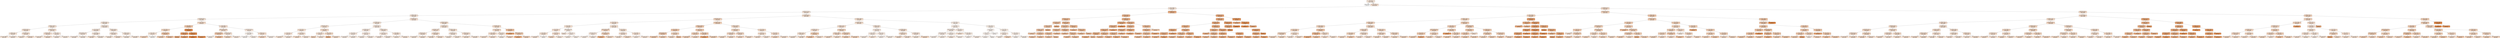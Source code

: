 digraph Tree {
node [shape=box, style="filled, rounded", color="black", fontname="helvetica"] ;
edge [fontname="helvetica"] ;
0 [label="Open <= 0.5\nfriedman_mse = 14835849.118\nsamples = 813013\nvalue = 5775.523", fillcolor="#fae9dc"] ;
1 [label="friedman_mse = 0.0\nsamples = 138095\nvalue = 0.0", fillcolor="#ffffff"] ;
0 -> 1 [labeldistance=2.5, labelangle=45, headlabel="True"] ;
2 [label="Promo <= 0.5\nfriedman_mse = 9649818.384\nsamples = 674918\nvalue = 6957.253", fillcolor="#f9e4d5"] ;
0 -> 2 [labeldistance=2.5, labelangle=-45, headlabel="False"] ;
3 [label="Store <= 1113.5\nfriedman_mse = 6918627.495\nsamples = 373677\nvalue = 5930.74", fillcolor="#fae8db"] ;
2 -> 3 ;
4 [label="Date_Month <= 11.5\nfriedman_mse = 6747706.849\nsamples = 373336\nvalue = 5918.412", fillcolor="#fae8db"] ;
3 -> 4 ;
5 [label="Date_Day <= 28.5\nfriedman_mse = 6191317.306\nsamples = 349435\nvalue = 5823.054", fillcolor="#fae8db"] ;
4 -> 5 ;
6 [label="DayOfWeek <= 6.5\nfriedman_mse = 5969218.895\nsamples = 326411\nvalue = 5766.58", fillcolor="#fae9dc"] ;
5 -> 6 ;
7 [label="Date_Day <= 4.5\nfriedman_mse = 5690553.196\nsamples = 323954\nvalue = 5749.016", fillcolor="#fae9dc"] ;
6 -> 7 ;
8 [label="Date_Year <= 2014.5\nfriedman_mse = 7427121.169\nsamples = 29978\nvalue = 6256.773", fillcolor="#fae7d9"] ;
7 -> 8 ;
9 [label="Date_Month <= 9.5\nfriedman_mse = 6948027.683\nsamples = 25540\nvalue = 6167.036", fillcolor="#fae7d9"] ;
8 -> 9 ;
10 [label="Date_Day <= 2.5\nfriedman_mse = 6689357.057\nsamples = 20340\nvalue = 6040.8", fillcolor="#fae8da"] ;
9 -> 10 ;
11 [label="friedman_mse = 7386120.767\nsamples = 10598\nvalue = 6241.56", fillcolor="#fae7d9"] ;
10 -> 11 ;
12 [label="friedman_mse = 5839826.616\nsamples = 9742\nvalue = 5822.401", fillcolor="#fae8db"] ;
10 -> 12 ;
13 [label="SchoolHoliday <= 0.5\nfriedman_mse = 7653681.372\nsamples = 5200\nvalue = 6660.812", fillcolor="#fae5d6"] ;
9 -> 13 ;
14 [label="friedman_mse = 7330620.957\nsamples = 4679\nvalue = 6547.777", fillcolor="#fae6d7"] ;
13 -> 14 ;
15 [label="friedman_mse = 9409768.737\nsamples = 521\nvalue = 7675.952", fillcolor="#f9e1d0"] ;
13 -> 15 ;
16 [label="Date_Month <= 6.0\nfriedman_mse = 9871194.416\nsamples = 4438\nvalue = 6773.196", fillcolor="#fae5d6"] ;
8 -> 16 ;
17 [label="Date_Month <= 2.5\nfriedman_mse = 10391722.116\nsamples = 3543\nvalue = 7115.149", fillcolor="#f9e3d4"] ;
16 -> 17 ;
18 [label="friedman_mse = 7023254.876\nsamples = 1790\nvalue = 6160.161", fillcolor="#fae7d9"] ;
17 -> 18 ;
19 [label="friedman_mse = 11949128.622\nsamples = 1753\nvalue = 8090.294", fillcolor="#f9e0ce"] ;
17 -> 19 ;
20 [label="Store <= 769.5\nfriedman_mse = 5515274.567\nsamples = 895\nvalue = 5419.522", fillcolor="#fbeade"] ;
16 -> 20 ;
21 [label="friedman_mse = 5630486.059\nsamples = 615\nvalue = 5534.304", fillcolor="#fbe9dd"] ;
20 -> 21 ;
22 [label="friedman_mse = 5169722.878\nsamples = 280\nvalue = 5167.411", fillcolor="#fbebdf"] ;
20 -> 22 ;
23 [label="Date_Year <= 2014.5\nfriedman_mse = 5484496.161\nsamples = 293976\nvalue = 5697.238", fillcolor="#fae9dc"] ;
7 -> 23 ;
24 [label="Store <= 244.5\nfriedman_mse = 5393298.561\nsamples = 218161\nvalue = 5620.725", fillcolor="#fae9dd"] ;
23 -> 24 ;
25 [label="Promo2SinceWeek <= 19.0\nfriedman_mse = 3319142.203\nsamples = 47506\nvalue = 5378.707", fillcolor="#fbeade"] ;
24 -> 25 ;
26 [label="friedman_mse = 3071510.888\nsamples = 21501\nvalue = 5589.569", fillcolor="#fbe9dd"] ;
25 -> 26 ;
27 [label="friedman_mse = 3456727.156\nsamples = 26005\nvalue = 5204.365", fillcolor="#fbebdf"] ;
25 -> 27 ;
28 [label="Store <= 262.5\nfriedman_mse = 5949846.638\nsamples = 170655\nvalue = 5688.097", fillcolor="#fae9dc"] ;
24 -> 28 ;
29 [label="friedman_mse = 16154320.541\nsamples = 3615\nvalue = 7486.14", fillcolor="#f9e2d1"] ;
28 -> 29 ;
30 [label="friedman_mse = 5657525.956\nsamples = 167040\nvalue = 5649.185", fillcolor="#fae9dc"] ;
28 -> 30 ;
31 [label="Date_Day <= 15.5\nfriedman_mse = 5681601.06\nsamples = 75815\nvalue = 5917.407", fillcolor="#fae8db"] ;
23 -> 31 ;
32 [label="Date_Day <= 14.5\nfriedman_mse = 5902707.55\nsamples = 33918\nvalue = 6079.33", fillcolor="#fae7da"] ;
31 -> 32 ;
33 [label="friedman_mse = 5774834.702\nsamples = 33019\nvalue = 6036.16", fillcolor="#fae8da"] ;
32 -> 33 ;
34 [label="friedman_mse = 8016793.124\nsamples = 899\nvalue = 7664.907", fillcolor="#f9e1d0"] ;
32 -> 34 ;
35 [label="Date_Day <= 25.5\nfriedman_mse = 5464193.702\nsamples = 41897\nvalue = 5786.322", fillcolor="#fae9dc"] ;
31 -> 35 ;
36 [label="friedman_mse = 5191203.422\nsamples = 32082\nvalue = 5649.663", fillcolor="#fae9dc"] ;
35 -> 36 ;
37 [label="friedman_mse = 6095930.915\nsamples = 9815\nvalue = 6233.014", fillcolor="#fae7d9"] ;
35 -> 37 ;
38 [label="Store <= 268.0\nfriedman_mse = 37307813.157\nsamples = 2457\nvalue = 8082.317", fillcolor="#f9e0ce"] ;
6 -> 38 ;
39 [label="Store <= 260.5\nfriedman_mse = 89377276.975\nsamples = 405\nvalue = 13093.299", fillcolor="#f4ccaf"] ;
38 -> 39 ;
40 [label="Store <= 234.0\nfriedman_mse = 31354450.831\nsamples = 315\nvalue = 8833.717", fillcolor="#f8ddc9"] ;
39 -> 40 ;
41 [label="Store <= 103.5\nfriedman_mse = 21251375.918\nsamples = 218\nvalue = 6257.821", fillcolor="#fae7d9"] ;
40 -> 41 ;
42 [label="friedman_mse = 3444897.996\nsamples = 94\nvalue = 11297.702", fillcolor="#f6d3ba"] ;
41 -> 42 ;
43 [label="friedman_mse = 898052.179\nsamples = 124\nvalue = 2437.266", fillcolor="#fdf6f0"] ;
41 -> 43 ;
44 [label="Date_Year <= 2013.5\nfriedman_mse = 5634135.203\nsamples = 97\nvalue = 14622.845", fillcolor="#f3c6a6"] ;
40 -> 44 ;
45 [label="friedman_mse = 3664620.768\nsamples = 36\nvalue = 12449.306", fillcolor="#f5cfb3"] ;
44 -> 45 ;
46 [label="friedman_mse = 2362940.471\nsamples = 61\nvalue = 15905.59", fillcolor="#f2c19e"] ;
44 -> 46 ;
47 [label="Date_Month <= 1.5\nfriedman_mse = 6688650.383\nsamples = 90\nvalue = 28001.833", fillcolor="#e99254"] ;
39 -> 47 ;
48 [label="Date_Day <= 4.5\nfriedman_mse = 1550584.81\nsamples = 10\nvalue = 24622.3", fillcolor="#eb9f69"] ;
47 -> 48 ;
49 [label="friedman_mse = 0.0\nsamples = 1\nvalue = 22058.0", fillcolor="#eda978"] ;
48 -> 49 ;
50 [label="friedman_mse = 911065.284\nsamples = 9\nvalue = 24907.222", fillcolor="#eb9e67"] ;
48 -> 50 ;
51 [label="Date_Day <= 1.5\nfriedman_mse = 5724795.924\nsamples = 80\nvalue = 28424.275", fillcolor="#e89151"] ;
47 -> 51 ;
52 [label="friedman_mse = 1917144.667\nsamples = 3\nvalue = 32417.0", fillcolor="#e58139"] ;
51 -> 52 ;
53 [label="friedman_mse = 5227835.685\nsamples = 77\nvalue = 28268.714", fillcolor="#e89152"] ;
51 -> 53 ;
54 [label="Store <= 816.0\nfriedman_mse = 21096897.615\nsamples = 2052\nvalue = 7093.308", fillcolor="#f9e3d4"] ;
38 -> 54 ;
55 [label="Promo2SinceWeek <= 12.5\nfriedman_mse = 22297989.368\nsamples = 1473\nvalue = 7759.751", fillcolor="#f9e1d0"] ;
54 -> 55 ;
56 [label="Promo2SinceWeek <= 0.5\nfriedman_mse = 37762558.686\nsamples = 234\nvalue = 13511.953", fillcolor="#f4caac"] ;
55 -> 56 ;
57 [label="friedman_mse = 2017721.564\nsamples = 59\nvalue = 3664.831", fillcolor="#fcf1e9"] ;
56 -> 57 ;
58 [label="friedman_mse = 6100691.449\nsamples = 175\nvalue = 16831.84", fillcolor="#f2be98"] ;
56 -> 58 ;
59 [label="Promo2SinceYear <= 3.5\nfriedman_mse = 11948082.117\nsamples = 1239\nvalue = 6673.379", fillcolor="#fae5d6"] ;
55 -> 59 ;
60 [label="friedman_mse = 8702267.592\nsamples = 263\nvalue = 10642.684", fillcolor="#f6d6be"] ;
59 -> 60 ;
61 [label="friedman_mse = 7433122.462\nsamples = 976\nvalue = 5603.781", fillcolor="#fbe9dd"] ;
59 -> 61 ;
62 [label="PromoInterval <= 2.0\nfriedman_mse = 14036765.686\nsamples = 579\nvalue = 5397.85", fillcolor="#fbeade"] ;
54 -> 62 ;
63 [label="Store <= 1015.0\nfriedman_mse = 1656835.782\nsamples = 249\nvalue = 2581.213", fillcolor="#fdf5ef"] ;
62 -> 63 ;
64 [label="friedman_mse = 412999.449\nsamples = 185\nvalue = 1971.876", fillcolor="#fdf7f3"] ;
63 -> 64 ;
65 [label="friedman_mse = 1076627.213\nsamples = 64\nvalue = 4342.578", fillcolor="#fceee4"] ;
63 -> 65 ;
66 [label="StoreType <= 1.0\nfriedman_mse = 12875024.422\nsamples = 330\nvalue = 7523.13", fillcolor="#f9e2d1"] ;
62 -> 66 ;
67 [label="friedman_mse = 3703842.858\nsamples = 179\nvalue = 10451.827", fillcolor="#f7d6bf"] ;
66 -> 67 ;
68 [label="friedman_mse = 1525913.662\nsamples = 151\nvalue = 4051.364", fillcolor="#fcefe6"] ;
66 -> 68 ;
69 [label="DayOfWeek <= 3.5\nfriedman_mse = 8653776.102\nsamples = 23024\nvalue = 6623.687", fillcolor="#fae5d7"] ;
5 -> 69 ;
70 [label="DayOfWeek <= 1.5\nfriedman_mse = 5065651.637\nsamples = 6035\nvalue = 5676.128", fillcolor="#fae9dc"] ;
69 -> 70 ;
71 [label="SchoolHoliday <= 0.5\nfriedman_mse = 6211368.785\nsamples = 897\nvalue = 6815.035", fillcolor="#fae5d5"] ;
70 -> 71 ;
72 [label="Store <= 244.5\nfriedman_mse = 5241627.478\nsamples = 803\nvalue = 6673.377", fillcolor="#fae5d6"] ;
71 -> 72 ;
73 [label="Store <= 37.0\nfriedman_mse = 3805758.581\nsamples = 179\nvalue = 6414.927", fillcolor="#fae6d8"] ;
72 -> 73 ;
74 [label="friedman_mse = 6809349.558\nsamples = 27\nvalue = 7254.185", fillcolor="#f9e3d3"] ;
73 -> 74 ;
75 [label="friedman_mse = 3124886.063\nsamples = 152\nvalue = 6265.849", fillcolor="#fae7d9"] ;
73 -> 75 ;
76 [label="Store <= 262.0\nfriedman_mse = 5628861.67\nsamples = 624\nvalue = 6747.516", fillcolor="#fae5d6"] ;
72 -> 76 ;
77 [label="friedman_mse = 12038973.021\nsamples = 12\nvalue = 8763.25", fillcolor="#f8ddc9"] ;
76 -> 77 ;
78 [label="friedman_mse = 5421940.786\nsamples = 612\nvalue = 6707.992", fillcolor="#fae5d6"] ;
76 -> 78 ;
79 [label="Store <= 261.0\nfriedman_mse = 12859637.233\nsamples = 94\nvalue = 8025.149", fillcolor="#f9e0ce"] ;
71 -> 79 ;
80 [label="Store <= 19.0\nfriedman_mse = 7226504.513\nsamples = 27\nvalue = 6902.074", fillcolor="#f9e4d5"] ;
79 -> 80 ;
81 [label="friedman_mse = 0.0\nsamples = 1\nvalue = 11276.0", fillcolor="#f6d3ba"] ;
80 -> 81 ;
82 [label="friedman_mse = 6740329.899\nsamples = 26\nvalue = 6733.846", fillcolor="#fae5d6"] ;
80 -> 82 ;
83 [label="Store <= 263.0\nfriedman_mse = 14416590.883\nsamples = 67\nvalue = 8477.731", fillcolor="#f8decb"] ;
79 -> 83 ;
84 [label="friedman_mse = 0.0\nsamples = 1\nvalue = 19279.0", fillcolor="#f0b489"] ;
83 -> 84 ;
85 [label="friedman_mse = 12840552.979\nsamples = 66\nvalue = 8314.076", fillcolor="#f8dfcc"] ;
83 -> 85 ;
86 [label="Date_Month <= 5.5\nfriedman_mse = 4599645.336\nsamples = 5138\nvalue = 5477.296", fillcolor="#fbeade"] ;
70 -> 86 ;
87 [label="DayOfWeek <= 2.5\nfriedman_mse = 4026815.712\nsamples = 2616\nvalue = 5147.675", fillcolor="#fbebe0"] ;
86 -> 87 ;
88 [label="Store <= 332.5\nfriedman_mse = 3941495.949\nsamples = 849\nvalue = 4880.741", fillcolor="#fbece1"] ;
87 -> 88 ;
89 [label="friedman_mse = 2305713.16\nsamples = 255\nvalue = 4602.302", fillcolor="#fbede3"] ;
88 -> 89 ;
90 [label="friedman_mse = 4596155.751\nsamples = 594\nvalue = 5000.273", fillcolor="#fbece0"] ;
88 -> 90 ;
91 [label="Store <= 244.5\nfriedman_mse = 4017124.602\nsamples = 1767\nvalue = 5275.93", fillcolor="#fbeadf"] ;
87 -> 91 ;
92 [label="friedman_mse = 2402277.244\nsamples = 384\nvalue = 5061.396", fillcolor="#fbebe0"] ;
91 -> 92 ;
93 [label="friedman_mse = 4449171.272\nsamples = 1383\nvalue = 5335.497", fillcolor="#fbeade"] ;
91 -> 93 ;
94 [label="Date_Day <= 29.5\nfriedman_mse = 4964225.508\nsamples = 2522\nvalue = 5819.203", fillcolor="#fae8db"] ;
86 -> 94 ;
95 [label="Store <= 244.5\nfriedman_mse = 4404634.863\nsamples = 1624\nvalue = 5568.482", fillcolor="#fbe9dd"] ;
94 -> 95 ;
96 [label="friedman_mse = 2835882.061\nsamples = 343\nvalue = 5319.015", fillcolor="#fbeadf"] ;
95 -> 96 ;
97 [label="friedman_mse = 4803557.883\nsamples = 1281\nvalue = 5635.279", fillcolor="#fae9dd"] ;
95 -> 97 ;
98 [label="Store <= 354.5\nfriedman_mse = 5656952.106\nsamples = 898\nvalue = 6272.624", fillcolor="#fae7d9"] ;
94 -> 98 ;
99 [label="friedman_mse = 3487121.335\nsamples = 284\nvalue = 5977.764", fillcolor="#fae8da"] ;
98 -> 99 ;
100 [label="friedman_mse = 6601772.164\nsamples = 614\nvalue = 6409.008", fillcolor="#fae6d8"] ;
98 -> 100 ;
101 [label="Date_Month <= 10.5\nfriedman_mse = 9496135.623\nsamples = 16989\nvalue = 6960.288", fillcolor="#f9e4d4"] ;
69 -> 101 ;
102 [label="DayOfWeek <= 5.5\nfriedman_mse = 9109906.959\nsamples = 14467\nvalue = 6815.832", fillcolor="#fae5d5"] ;
101 -> 102 ;
103 [label="DayOfWeek <= 4.5\nfriedman_mse = 7774619.96\nsamples = 7308\nvalue = 7121.611", fillcolor="#f9e3d4"] ;
102 -> 103 ;
104 [label="Date_Month <= 3.0\nfriedman_mse = 6525331.051\nsamples = 3299\nvalue = 6434.558", fillcolor="#fae6d8"] ;
103 -> 104 ;
105 [label="friedman_mse = 5361546.437\nsamples = 1753\nvalue = 5976.796", fillcolor="#fae8da"] ;
104 -> 105 ;
106 [label="friedman_mse = 7337919.847\nsamples = 1546\nvalue = 6953.611", fillcolor="#f9e4d5"] ;
104 -> 106 ;
107 [label="Date_Day <= 29.5\nfriedman_mse = 8094565.624\nsamples = 4009\nvalue = 7686.987", fillcolor="#f9e1d0"] ;
103 -> 107 ;
108 [label="friedman_mse = 6837112.403\nsamples = 1588\nvalue = 7239.206", fillcolor="#f9e3d3"] ;
107 -> 108 ;
109 [label="friedman_mse = 8701578.734\nsamples = 2421\nvalue = 7980.698", fillcolor="#f9e0ce"] ;
107 -> 109 ;
110 [label="Date_Day <= 29.5\nfriedman_mse = 10280104.345\nsamples = 7159\nvalue = 6503.688", fillcolor="#fae6d7"] ;
102 -> 110 ;
111 [label="Date_Month <= 4.5\nfriedman_mse = 8876482.793\nsamples = 1825\nvalue = 5958.039", fillcolor="#fae8db"] ;
110 -> 111 ;
112 [label="friedman_mse = 7198156.34\nsamples = 888\nvalue = 5654.481", fillcolor="#fae9dc"] ;
111 -> 112 ;
113 [label="friedman_mse = 10296950.755\nsamples = 937\nvalue = 6245.724", fillcolor="#fae7d9"] ;
111 -> 113 ;
114 [label="Date_Month <= 4.0\nfriedman_mse = 10623625.096\nsamples = 5334\nvalue = 6690.379", fillcolor="#fae5d6"] ;
110 -> 114 ;
115 [label="friedman_mse = 12476065.049\nsamples = 1830\nvalue = 7457.468", fillcolor="#f9e2d1"] ;
114 -> 115 ;
116 [label="friedman_mse = 9188361.475\nsamples = 3504\nvalue = 6289.759", fillcolor="#fae7d9"] ;
114 -> 116 ;
117 [label="DayOfWeek <= 6.5\nfriedman_mse = 10905309.753\nsamples = 2522\nvalue = 7788.934", fillcolor="#f9e1cf"] ;
101 -> 117 ;
118 [label="Store <= 1102.5\nfriedman_mse = 10355640.333\nsamples = 2507\nvalue = 7748.5", fillcolor="#f9e1d0"] ;
117 -> 118 ;
119 [label="Store <= 244.5\nfriedman_mse = 10365902.649\nsamples = 2483\nvalue = 7765.566", fillcolor="#f9e1d0"] ;
118 -> 119 ;
120 [label="friedman_mse = 7192463.819\nsamples = 542\nvalue = 7457.756", fillcolor="#f9e2d1"] ;
119 -> 120 ;
121 [label="friedman_mse = 11218201.251\nsamples = 1941\nvalue = 7851.518", fillcolor="#f9e0cf"] ;
119 -> 121 ;
122 [label="Store <= 1111.5\nfriedman_mse = 6146502.16\nsamples = 24\nvalue = 5982.917", fillcolor="#fae8da"] ;
118 -> 122 ;
123 [label="friedman_mse = 1241160.515\nsamples = 19\nvalue = 4838.895", fillcolor="#fbece1"] ;
122 -> 123 ;
124 [label="friedman_mse = 914540.56\nsamples = 5\nvalue = 10330.2", fillcolor="#f7d7c0"] ;
122 -> 124 ;
125 [label="Store <= 268.0\nfriedman_mse = 56832295.262\nsamples = 15\nvalue = 14546.733", fillcolor="#f3c6a6"] ;
117 -> 125 ;
126 [label="friedman_mse = 87969620.667\nsamples = 3\nvalue = 23232.0", fillcolor="#eca571"] ;
125 -> 126 ;
127 [label="Promo2SinceWeek <= 12.5\nfriedman_mse = 25474883.576\nsamples = 12\nvalue = 12375.417", fillcolor="#f5cfb3"] ;
125 -> 127 ;
128 [label="friedman_mse = 13801225.0\nsamples = 2\nvalue = 21086.0", fillcolor="#eead7e"] ;
127 -> 128 ;
129 [label="friedman_mse = 9599792.41\nsamples = 10\nvalue = 10633.3", fillcolor="#f6d6be"] ;
127 -> 129 ;
130 [label="DayOfWeek <= 1.5\nfriedman_mse = 12805605.077\nsamples = 23901\nvalue = 7312.553", fillcolor="#f9e3d2"] ;
4 -> 130 ;
131 [label="SchoolHoliday <= 0.5\nfriedman_mse = 16717311.724\nsamples = 4934\nvalue = 9249.295", fillcolor="#f8dbc7"] ;
130 -> 131 ;
132 [label="Store <= 244.5\nfriedman_mse = 6486285.593\nsamples = 1635\nvalue = 6906.484", fillcolor="#f9e4d5"] ;
131 -> 132 ;
133 [label="Store <= 238.5\nfriedman_mse = 3701614.174\nsamples = 355\nvalue = 6550.972", fillcolor="#fae6d7"] ;
132 -> 133 ;
134 [label="Store <= 232.5\nfriedman_mse = 3675937.634\nsamples = 347\nvalue = 6597.7", fillcolor="#fae5d7"] ;
133 -> 134 ;
135 [label="Store <= 230.5\nfriedman_mse = 3603985.194\nsamples = 337\nvalue = 6559.961", fillcolor="#fae6d7"] ;
134 -> 135 ;
136 [label="friedman_mse = 3528084.286\nsamples = 334\nvalue = 6590.491", fillcolor="#fae5d7"] ;
135 -> 136 ;
137 [label="friedman_mse = 397578.667\nsamples = 3\nvalue = 3161.0", fillcolor="#fcf3ec"] ;
135 -> 137 ;
138 [label="Store <= 234.5\nfriedman_mse = 4435264.05\nsamples = 10\nvalue = 7869.5", fillcolor="#f9e0cf"] ;
134 -> 138 ;
139 [label="friedman_mse = 65721.0\nsamples = 4\nvalue = 10233.0", fillcolor="#f7d7c0"] ;
138 -> 139 ;
140 [label="friedman_mse = 1141479.139\nsamples = 6\nvalue = 6293.833", fillcolor="#fae7d9"] ;
138 -> 140 ;
141 [label="Promo2SinceWeek <= 10.0\nfriedman_mse = 612514.609\nsamples = 8\nvalue = 4524.125", fillcolor="#fbede3"] ;
133 -> 141 ;
142 [label="friedman_mse = 0.0\nsamples = 1\nvalue = 6123.0", fillcolor="#fae7da"] ;
141 -> 142 ;
143 [label="Store <= 241.0\nfriedman_mse = 282645.061\nsamples = 7\nvalue = 4295.714", fillcolor="#fceee5"] ;
141 -> 143 ;
144 [label="friedman_mse = 95013.556\nsamples = 3\nvalue = 4729.333", fillcolor="#fbede2"] ;
143 -> 144 ;
145 [label="friedman_mse = 176585.25\nsamples = 4\nvalue = 3970.5", fillcolor="#fcf0e7"] ;
143 -> 145 ;
146 [label="Store <= 262.5\nfriedman_mse = 7213821.755\nsamples = 1280\nvalue = 7005.084", fillcolor="#f9e4d4"] ;
132 -> 146 ;
147 [label="Promo2SinceWeek <= 14.5\nfriedman_mse = 21871889.237\nsamples = 26\nvalue = 9042.615", fillcolor="#f8dcc8"] ;
146 -> 147 ;
148 [label="PromoInterval <= 0.5\nfriedman_mse = 1424099.951\nsamples = 9\nvalue = 5381.778", fillcolor="#fbeade"] ;
147 -> 148 ;
149 [label="friedman_mse = 1862958.222\nsamples = 3\nvalue = 4354.667", fillcolor="#fceee4"] ;
148 -> 149 ;
150 [label="friedman_mse = 413452.889\nsamples = 6\nvalue = 5895.333", fillcolor="#fae8db"] ;
148 -> 150 ;
151 [label="Promo2SinceYear <= 2.0\nfriedman_mse = 21845960.09\nsamples = 17\nvalue = 10980.706", fillcolor="#f6d4bc"] ;
147 -> 151 ;
152 [label="friedman_mse = 1214404.0\nsamples = 2\nvalue = 20156.0", fillcolor="#efb184"] ;
151 -> 152 ;
153 [label="friedman_mse = 11875390.889\nsamples = 15\nvalue = 9757.333", fillcolor="#f7d9c3"] ;
151 -> 153 ;
154 [label="Store <= 831.5\nfriedman_mse = 6822045.3\nsamples = 1254\nvalue = 6962.838", fillcolor="#f9e4d4"] ;
146 -> 154 ;
155 [label="Store <= 816.5\nfriedman_mse = 8044296.151\nsamples = 831\nvalue = 7091.069", fillcolor="#f9e3d4"] ;
154 -> 155 ;
156 [label="friedman_mse = 7358787.302\nsamples = 809\nvalue = 7025.991", fillcolor="#f9e4d4"] ;
155 -> 156 ;
157 [label="friedman_mse = 27369818.481\nsamples = 22\nvalue = 9484.136", fillcolor="#f7dac5"] ;
155 -> 157 ;
158 [label="Store <= 845.5\nfriedman_mse = 4325122.259\nsamples = 423\nvalue = 6710.924", fillcolor="#fae5d6"] ;
154 -> 158 ;
159 [label="friedman_mse = 3511388.562\nsamples = 22\nvalue = 5437.727", fillcolor="#fbeade"] ;
158 -> 159 ;
160 [label="friedman_mse = 4275952.453\nsamples = 401\nvalue = 6780.776", fillcolor="#fae5d6"] ;
158 -> 160 ;
161 [label="Date_Day <= 26.0\nfriedman_mse = 17719429.771\nsamples = 3299\nvalue = 10410.403", fillcolor="#f7d7bf"] ;
131 -> 161 ;
162 [label="Date_Year <= 2013.5\nfriedman_mse = 18440920.806\nsamples = 1637\nvalue = 12329.433", fillcolor="#f5cfb4"] ;
161 -> 162 ;
163 [label="Store <= 1094.0\nfriedman_mse = 18727100.761\nsamples = 860\nvalue = 12767.773", fillcolor="#f5cdb1"] ;
162 -> 163 ;
164 [label="Promo2SinceWeek <= 8.5\nfriedman_mse = 18841526.61\nsamples = 847\nvalue = 12806.348", fillcolor="#f5cdb1"] ;
163 -> 164 ;
165 [label="friedman_mse = 20291570.578\nsamples = 206\nvalue = 13312.354", fillcolor="#f4cbae"] ;
164 -> 165 ;
166 [label="friedman_mse = 18266792.677\nsamples = 641\nvalue = 12643.732", fillcolor="#f5ceb2"] ;
164 -> 166 ;
167 [label="Store <= 1112.0\nfriedman_mse = 4858129.787\nsamples = 13\nvalue = 10254.462", fillcolor="#f7d7c0"] ;
163 -> 167 ;
168 [label="friedman_mse = 2162301.41\nsamples = 12\nvalue = 9766.083", fillcolor="#f7d9c3"] ;
167 -> 168 ;
169 [label="friedman_mse = 0.0\nsamples = 1\nvalue = 16115.0", fillcolor="#f2c09d"] ;
167 -> 169 ;
170 [label="Store <= 246.5\nfriedman_mse = 17676119.648\nsamples = 777\nvalue = 11844.269", fillcolor="#f6d1b7"] ;
162 -> 170 ;
171 [label="Store <= 168.5\nfriedman_mse = 13001824.6\nsamples = 170\nvalue = 11330.229", fillcolor="#f6d3ba"] ;
170 -> 171 ;
172 [label="friedman_mse = 12216899.897\nsamples = 114\nvalue = 11739.693", fillcolor="#f6d1b7"] ;
171 -> 172 ;
173 [label="friedman_mse = 13563591.325\nsamples = 56\nvalue = 10496.679", fillcolor="#f7d6bf"] ;
171 -> 173 ;
174 [label="Store <= 252.5\nfriedman_mse = 18890500.697\nsamples = 607\nvalue = 11988.234", fillcolor="#f5d0b6"] ;
170 -> 174 ;
175 [label="friedman_mse = 55672174.889\nsamples = 3\nvalue = 23480.333", fillcolor="#eca470"] ;
174 -> 175 ;
176 [label="friedman_mse = 18048583.521\nsamples = 604\nvalue = 11931.154", fillcolor="#f5d1b6"] ;
174 -> 176 ;
177 [label="Date_Year <= 2013.5\nfriedman_mse = 9808787.467\nsamples = 1662\nvalue = 8520.238", fillcolor="#f8decb"] ;
161 -> 177 ;
178 [label="StoreType <= 2.5\nfriedman_mse = 10420954.712\nsamples = 883\nvalue = 9132.075", fillcolor="#f8dcc7"] ;
177 -> 178 ;
179 [label="Assortment <= 0.5\nfriedman_mse = 10851245.196\nsamples = 603\nvalue = 9244.32", fillcolor="#f8dbc7"] ;
178 -> 179 ;
180 [label="friedman_mse = 9618100.705\nsamples = 357\nvalue = 9066.807", fillcolor="#f8dcc8"] ;
179 -> 180 ;
181 [label="friedman_mse = 12528715.845\nsamples = 246\nvalue = 9501.931", fillcolor="#f7dac5"] ;
179 -> 181 ;
182 [label="PromoInterval <= 0.5\nfriedman_mse = 9408727.969\nsamples = 280\nvalue = 8890.346", fillcolor="#f8dcc9"] ;
178 -> 182 ;
183 [label="friedman_mse = 16246484.065\nsamples = 43\nvalue = 10190.93", fillcolor="#f7d7c1"] ;
182 -> 183 ;
184 [label="friedman_mse = 7805540.235\nsamples = 237\nvalue = 8654.376", fillcolor="#f8ddca"] ;
182 -> 184 ;
185 [label="Store <= 244.5\nfriedman_mse = 8209603.524\nsamples = 779\nvalue = 7826.719", fillcolor="#f9e1cf"] ;
177 -> 185 ;
186 [label="Store <= 174.0\nfriedman_mse = 4881040.432\nsamples = 162\nvalue = 7477.222", fillcolor="#f9e2d1"] ;
185 -> 186 ;
187 [label="friedman_mse = 4863865.112\nsamples = 112\nvalue = 7715.062", fillcolor="#f9e1d0"] ;
186 -> 187 ;
188 [label="friedman_mse = 4508965.248\nsamples = 50\nvalue = 6944.46", fillcolor="#f9e4d5"] ;
186 -> 188 ;
189 [label="Store <= 263.0\nfriedman_mse = 9043061.738\nsamples = 617\nvalue = 7918.483", fillcolor="#f9e0cf"] ;
185 -> 189 ;
190 [label="friedman_mse = 25833625.716\nsamples = 13\nvalue = 10545.231", fillcolor="#f7d6bf"] ;
189 -> 190 ;
191 [label="friedman_mse = 8529973.398\nsamples = 604\nvalue = 7861.947", fillcolor="#f9e0cf"] ;
189 -> 191 ;
192 [label="Date_Day <= 30.5\nfriedman_mse = 10558436.387\nsamples = 18967\nvalue = 6808.737", fillcolor="#fae5d5"] ;
130 -> 192 ;
193 [label="Date_Day <= 23.5\nfriedman_mse = 10534437.208\nsamples = 17327\nvalue = 7064.969", fillcolor="#f9e4d4"] ;
192 -> 193 ;
194 [label="Date_Day <= 14.5\nfriedman_mse = 11072959.005\nsamples = 12348\nvalue = 7394.731", fillcolor="#f9e2d2"] ;
193 -> 194 ;
195 [label="DayOfWeek <= 6.5\nfriedman_mse = 8247254.792\nsamples = 9922\nvalue = 6848.61", fillcolor="#fae4d5"] ;
194 -> 195 ;
196 [label="Date_Day <= 12.5\nfriedman_mse = 7799390.389\nsamples = 9861\nvalue = 6814.258", fillcolor="#fae5d5"] ;
195 -> 196 ;
197 [label="friedman_mse = 6995041.062\nsamples = 7356\nvalue = 6681.007", fillcolor="#fae5d6"] ;
196 -> 197 ;
198 [label="friedman_mse = 9956133.839\nsamples = 2505\nvalue = 7205.55", fillcolor="#f9e3d3"] ;
196 -> 198 ;
199 [label="StoreType <= 1.0\nfriedman_mse = 49617653.294\nsamples = 61\nvalue = 12401.869", fillcolor="#f5cfb3"] ;
195 -> 199 ;
200 [label="friedman_mse = 56700103.912\nsamples = 37\nvalue = 14938.081", fillcolor="#f3c5a4"] ;
199 -> 200 ;
201 [label="friedman_mse = 13494249.109\nsamples = 24\nvalue = 8491.875", fillcolor="#f8decb"] ;
199 -> 201 ;
202 [label="Date_Day <= 22.5\nfriedman_mse = 16421113.255\nsamples = 2426\nvalue = 9628.29", fillcolor="#f7dac4"] ;
194 -> 202 ;
203 [label="Date_Year <= 2013.5\nfriedman_mse = 15712000.734\nsamples = 1696\nvalue = 8878.683", fillcolor="#f8dcc9"] ;
202 -> 203 ;
204 [label="friedman_mse = 16579699.944\nsamples = 933\nvalue = 9214.78", fillcolor="#f8dbc7"] ;
203 -> 204 ;
205 [label="friedman_mse = 14343938.28\nsamples = 763\nvalue = 8467.701", fillcolor="#f8decb"] ;
203 -> 205 ;
206 [label="PromoInterval <= 0.5\nfriedman_mse = 13730095.017\nsamples = 730\nvalue = 11369.844", fillcolor="#f6d3ba"] ;
202 -> 206 ;
207 [label="friedman_mse = 16586471.431\nsamples = 84\nvalue = 12222.595", fillcolor="#f5cfb4"] ;
206 -> 207 ;
208 [label="friedman_mse = 13251825.813\nsamples = 646\nvalue = 11258.96", fillcolor="#f6d3ba"] ;
206 -> 208 ;
209 [label="Date_Day <= 24.5\nfriedman_mse = 8260388.0\nsamples = 4979\nvalue = 6247.154", fillcolor="#fae7d9"] ;
193 -> 209 ;
210 [label="Store <= 769.5\nfriedman_mse = 2453484.396\nsamples = 1617\nvalue = 4784.705", fillcolor="#fbece2"] ;
209 -> 210 ;
211 [label="Store <= 764.5\nfriedman_mse = 2443097.774\nsamples = 1117\nvalue = 4852.881", fillcolor="#fbece1"] ;
210 -> 211 ;
212 [label="friedman_mse = 2416448.422\nsamples = 1110\nvalue = 4838.472", fillcolor="#fbece1"] ;
211 -> 212 ;
213 [label="friedman_mse = 1415538.204\nsamples = 7\nvalue = 7137.714", fillcolor="#f9e3d3"] ;
211 -> 213 ;
214 [label="Store <= 781.5\nfriedman_mse = 2443107.76\nsamples = 500\nvalue = 4632.4", fillcolor="#fbede3"] ;
210 -> 214 ;
215 [label="friedman_mse = 1309798.825\nsamples = 19\nvalue = 3671.737", fillcolor="#fcf1e9"] ;
214 -> 215 ;
216 [label="friedman_mse = 2449980.181\nsamples = 481\nvalue = 4670.347", fillcolor="#fbede2"] ;
214 -> 216 ;
217 [label="DayOfWeek <= 5.5\nfriedman_mse = 9529883.811\nsamples = 3362\nvalue = 6950.538", fillcolor="#f9e4d5"] ;
209 -> 217 ;
218 [label="DayOfWeek <= 4.5\nfriedman_mse = 8784785.592\nsamples = 1677\nvalue = 7814.457", fillcolor="#f9e1cf"] ;
217 -> 218 ;
219 [label="friedman_mse = 9806459.473\nsamples = 788\nvalue = 8252.69", fillcolor="#f8dfcd"] ;
218 -> 219 ;
220 [label="friedman_mse = 7558065.102\nsamples = 889\nvalue = 7426.011", fillcolor="#f9e2d2"] ;
218 -> 220 ;
221 [label="DayOfWeek <= 6.5\nfriedman_mse = 8789348.226\nsamples = 1685\nvalue = 6090.722", fillcolor="#fae7da"] ;
217 -> 221 ;
222 [label="friedman_mse = 7538323.705\nsamples = 1642\nvalue = 6002.079", fillcolor="#fae8da"] ;
221 -> 222 ;
223 [label="friedman_mse = 44803391.955\nsamples = 43\nvalue = 9475.628", fillcolor="#f7dac5"] ;
221 -> 223 ;
224 [label="Store <= 775.5\nfriedman_mse = 2789634.474\nsamples = 1640\nvalue = 4101.58", fillcolor="#fcefe6"] ;
192 -> 224 ;
225 [label="Store <= 693.5\nfriedman_mse = 3064473.541\nsamples = 1141\nvalue = 4174.891", fillcolor="#fcefe6"] ;
224 -> 225 ;
226 [label="Promo2SinceWeek <= 22.5\nfriedman_mse = 2980682.179\nsamples = 1029\nvalue = 4130.234", fillcolor="#fcefe6"] ;
225 -> 226 ;
227 [label="Promo2SinceYear <= 4.5\nfriedman_mse = 4042975.638\nsamples = 529\nvalue = 4264.868", fillcolor="#fceee5"] ;
226 -> 227 ;
228 [label="friedman_mse = 2365201.71\nsamples = 438\nvalue = 4174.098", fillcolor="#fcefe6"] ;
227 -> 228 ;
229 [label="friedman_mse = 11887885.282\nsamples = 91\nvalue = 4701.758", fillcolor="#fbede2"] ;
227 -> 229 ;
230 [label="Store <= 4.5\nfriedman_mse = 1817308.429\nsamples = 500\nvalue = 3987.792", fillcolor="#fcf0e7"] ;
226 -> 230 ;
231 [label="friedman_mse = 7671181.556\nsamples = 3\nvalue = 5899.333", fillcolor="#fae8db"] ;
230 -> 231 ;
232 [label="friedman_mse = 1759783.763\nsamples = 497\nvalue = 3976.254", fillcolor="#fcf0e7"] ;
230 -> 232 ;
233 [label="Store <= 698.5\nfriedman_mse = 3647648.807\nsamples = 112\nvalue = 4585.179", fillcolor="#fbede3"] ;
225 -> 233 ;
234 [label="friedman_mse = 9313522.917\nsamples = 6\nvalue = 7142.5", fillcolor="#f9e3d3"] ;
233 -> 234 ;
235 [label="Store <= 703.5\nfriedman_mse = 2935802.603\nsamples = 106\nvalue = 4440.425", fillcolor="#fbeee4"] ;
233 -> 235 ;
236 [label="friedman_mse = 928495.837\nsamples = 7\nvalue = 3227.143", fillcolor="#fcf2eb"] ;
235 -> 236 ;
237 [label="friedman_mse = 2966289.359\nsamples = 99\nvalue = 4526.212", fillcolor="#fbede3"] ;
235 -> 237 ;
238 [label="Store <= 781.5\nfriedman_mse = 2120805.019\nsamples = 499\nvalue = 3933.948", fillcolor="#fcf0e7"] ;
224 -> 238 ;
239 [label="Store <= 780.5\nfriedman_mse = 366444.0\nsamples = 9\nvalue = 2455.0", fillcolor="#fdf5f0"] ;
238 -> 239 ;
240 [label="Store <= 779.5\nfriedman_mse = 84768.245\nsamples = 7\nvalue = 2746.571", fillcolor="#fdf4ee"] ;
239 -> 240 ;
241 [label="friedman_mse = 44981.222\nsamples = 6\nvalue = 2834.333", fillcolor="#fdf4ee"] ;
240 -> 241 ;
242 [label="friedman_mse = 0.0\nsamples = 1\nvalue = 2220.0", fillcolor="#fdf6f1"] ;
240 -> 242 ;
243 [label="friedman_mse = 13340.25\nsamples = 2\nvalue = 1434.5", fillcolor="#fef9f6"] ;
239 -> 243 ;
244 [label="Store <= 788.5\nfriedman_mse = 2112115.418\nsamples = 490\nvalue = 3961.112", fillcolor="#fcf0e7"] ;
238 -> 244 ;
245 [label="Store <= 787.5\nfriedman_mse = 9871542.521\nsamples = 12\nvalue = 5155.25", fillcolor="#fbebe0"] ;
244 -> 245 ;
246 [label="friedman_mse = 3365081.45\nsamples = 10\nvalue = 3972.5", fillcolor="#fcf0e7"] ;
245 -> 246 ;
247 [label="friedman_mse = 436921.0\nsamples = 2\nvalue = 11069.0", fillcolor="#f6d4bb"] ;
245 -> 247 ;
248 [label="Store <= 797.5\nfriedman_mse = 1880621.099\nsamples = 478\nvalue = 3931.134", fillcolor="#fcf0e7"] ;
244 -> 248 ;
249 [label="friedman_mse = 568415.778\nsamples = 9\nvalue = 2862.667", fillcolor="#fdf4ee"] ;
248 -> 249 ;
250 [label="friedman_mse = 1883474.15\nsamples = 469\nvalue = 3951.638", fillcolor="#fcf0e7"] ;
248 -> 250 ;
251 [label="DayOfWeek <= 4.5\nfriedman_mse = 11707901.318\nsamples = 341\nvalue = 19427.883", fillcolor="#efb388"] ;
3 -> 251 ;
252 [label="Date_Month <= 3.5\nfriedman_mse = 9669031.304\nsamples = 192\nvalue = 17970.724", fillcolor="#f1b991"] ;
251 -> 252 ;
253 [label="Date_Month <= 1.5\nfriedman_mse = 2445144.963\nsamples = 55\nvalue = 16496.618", fillcolor="#f2bf9a"] ;
252 -> 253 ;
254 [label="SchoolHoliday <= 0.5\nfriedman_mse = 3626961.301\nsamples = 17\nvalue = 15431.588", fillcolor="#f3c3a1"] ;
253 -> 254 ;
255 [label="Date_Day <= 30.5\nfriedman_mse = 2050823.559\nsamples = 16\nvalue = 15105.938", fillcolor="#f3c4a3"] ;
254 -> 255 ;
256 [label="Date_Day <= 18.0\nfriedman_mse = 744943.956\nsamples = 15\nvalue = 14805.667", fillcolor="#f3c5a5"] ;
255 -> 256 ;
257 [label="friedman_mse = 411327.222\nsamples = 6\nvalue = 14256.333", fillcolor="#f4c8a8"] ;
256 -> 257 ;
258 [label="DayOfWeek <= 3.5\nfriedman_mse = 632058.321\nsamples = 9\nvalue = 15171.889", fillcolor="#f3c4a2"] ;
256 -> 258 ;
259 [label="friedman_mse = 424272.98\nsamples = 7\nvalue = 14922.857", fillcolor="#f3c5a4"] ;
258 -> 259 ;
260 [label="friedman_mse = 382542.25\nsamples = 2\nvalue = 16043.5", fillcolor="#f2c19d"] ;
258 -> 260 ;
261 [label="friedman_mse = 0.0\nsamples = 1\nvalue = 19610.0", fillcolor="#efb387"] ;
255 -> 261 ;
262 [label="friedman_mse = 0.0\nsamples = 1\nvalue = 20642.0", fillcolor="#eeaf81"] ;
254 -> 262 ;
263 [label="Date_Year <= 2014.5\nfriedman_mse = 1181977.81\nsamples = 38\nvalue = 16973.079", fillcolor="#f1bd97"] ;
253 -> 263 ;
264 [label="Date_Year <= 2013.5\nfriedman_mse = 1018438.748\nsamples = 24\nvalue = 16487.792", fillcolor="#f2bf9a"] ;
263 -> 264 ;
265 [label="DayOfWeek <= 3.5\nfriedman_mse = 1338464.975\nsamples = 11\nvalue = 16011.455", fillcolor="#f2c19d"] ;
264 -> 265 ;
266 [label="Date_Day <= 26.5\nfriedman_mse = 894880.734\nsamples = 8\nvalue = 15512.625", fillcolor="#f3c3a0"] ;
265 -> 266 ;
267 [label="friedman_mse = 840873.265\nsamples = 7\nvalue = 15361.857", fillcolor="#f3c3a1"] ;
266 -> 267 ;
268 [label="friedman_mse = 0.0\nsamples = 1\nvalue = 16568.0", fillcolor="#f2bf9a"] ;
266 -> 268 ;
269 [label="friedman_mse = 88342.889\nsamples = 3\nvalue = 17341.667", fillcolor="#f1bc95"] ;
265 -> 269 ;
270 [label="DayOfWeek <= 1.5\nfriedman_mse = 393204.592\nsamples = 13\nvalue = 16890.846", fillcolor="#f1bd98"] ;
264 -> 270 ;
271 [label="friedman_mse = 36721.556\nsamples = 3\nvalue = 17707.667", fillcolor="#f1ba93"] ;
270 -> 271 ;
272 [label="Date_Month <= 2.5\nfriedman_mse = 239943.16\nsamples = 10\nvalue = 16645.8", fillcolor="#f2be99"] ;
270 -> 272 ;
273 [label="friedman_mse = 259268.75\nsamples = 4\nvalue = 17021.5", fillcolor="#f1bd97"] ;
272 -> 273 ;
274 [label="friedman_mse = 70225.556\nsamples = 6\nvalue = 16395.333", fillcolor="#f2bf9b"] ;
272 -> 274 ;
275 [label="Date_Day <= 17.5\nfriedman_mse = 366517.143\nsamples = 14\nvalue = 17805.0", fillcolor="#f1ba92"] ;
263 -> 275 ;
276 [label="friedman_mse = 91924.806\nsamples = 6\nvalue = 18150.833", fillcolor="#f0b890"] ;
275 -> 276 ;
277 [label="Date_Day <= 25.5\nfriedman_mse = 415485.484\nsamples = 8\nvalue = 17545.625", fillcolor="#f1bb94"] ;
275 -> 277 ;
278 [label="friedman_mse = 376548.472\nsamples = 6\nvalue = 17335.167", fillcolor="#f1bc95"] ;
277 -> 278 ;
279 [label="friedman_mse = 784.0\nsamples = 2\nvalue = 18177.0", fillcolor="#f0b890"] ;
277 -> 279 ;
280 [label="DayOfWeek <= 1.5\nfriedman_mse = 11346543.797\nsamples = 137\nvalue = 18562.518", fillcolor="#f0b78e"] ;
252 -> 280 ;
281 [label="Date_Month <= 11.5\nfriedman_mse = 16705092.688\nsamples = 32\nvalue = 20626.0", fillcolor="#eeaf81"] ;
280 -> 281 ;
282 [label="Date_Year <= 2014.5\nfriedman_mse = 2812897.284\nsamples = 27\nvalue = 19314.889", fillcolor="#f0b489"] ;
281 -> 282 ;
283 [label="Date_Day <= 14.5\nfriedman_mse = 1627488.576\nsamples = 24\nvalue = 18946.917", fillcolor="#f0b58b"] ;
282 -> 283 ;
284 [label="Date_Month <= 10.5\nfriedman_mse = 837401.75\nsamples = 12\nvalue = 19608.5", fillcolor="#efb387"] ;
283 -> 284 ;
285 [label="friedman_mse = 453178.413\nsamples = 11\nvalue = 19804.364", fillcolor="#efb286"] ;
284 -> 285 ;
286 [label="friedman_mse = 0.0\nsamples = 1\nvalue = 17454.0", fillcolor="#f1bb94"] ;
284 -> 286 ;
287 [label="Date_Day <= 24.0\nfriedman_mse = 1542190.389\nsamples = 12\nvalue = 18285.333", fillcolor="#f0b88f"] ;
283 -> 287 ;
288 [label="friedman_mse = 62611.918\nsamples = 7\nvalue = 17799.286", fillcolor="#f1ba92"] ;
287 -> 288 ;
289 [label="friedman_mse = 2819826.16\nsamples = 5\nvalue = 18965.8", fillcolor="#f0b58b"] ;
287 -> 289 ;
290 [label="friedman_mse = 2547110.889\nsamples = 3\nvalue = 22258.667", fillcolor="#eda877"] ;
282 -> 290 ;
291 [label="friedman_mse = 32313881.2\nsamples = 5\nvalue = 27706.0", fillcolor="#e99356"] ;
281 -> 291 ;
292 [label="Date_Day <= 13.5\nfriedman_mse = 8020320.895\nsamples = 105\nvalue = 17933.648", fillcolor="#f1b991"] ;
280 -> 292 ;
293 [label="Date_Year <= 2014.5\nfriedman_mse = 3017897.83\nsamples = 41\nvalue = 19028.78", fillcolor="#f0b58b"] ;
292 -> 293 ;
294 [label="Date_Month <= 11.5\nfriedman_mse = 2675050.371\nsamples = 33\nvalue = 18694.848", fillcolor="#f0b68d"] ;
293 -> 294 ;
295 [label="Date_Day <= 2.5\nfriedman_mse = 2361529.218\nsamples = 28\nvalue = 18378.179", fillcolor="#f0b88f"] ;
294 -> 295 ;
296 [label="friedman_mse = 1454436.0\nsamples = 2\nvalue = 21224.0", fillcolor="#eead7d"] ;
295 -> 296 ;
297 [label="friedman_mse = 1760407.428\nsamples = 26\nvalue = 18159.269", fillcolor="#f0b890"] ;
295 -> 297 ;
298 [label="friedman_mse = 724426.16\nsamples = 5\nvalue = 20468.2", fillcolor="#efaf82"] ;
294 -> 298 ;
299 [label="Date_Month <= 5.5\nfriedman_mse = 2074740.188\nsamples = 8\nvalue = 20406.25", fillcolor="#efb082"] ;
293 -> 299 ;
300 [label="friedman_mse = 156370.889\nsamples = 3\nvalue = 21943.667", fillcolor="#edaa79"] ;
299 -> 300 ;
301 [label="friedman_mse = 956657.76\nsamples = 5\nvalue = 19483.8", fillcolor="#efb388"] ;
299 -> 301 ;
302 [label="Date_Day <= 30.5\nfriedman_mse = 9964486.603\nsamples = 64\nvalue = 17232.078", fillcolor="#f1bc96"] ;
292 -> 302 ;
303 [label="Date_Day <= 29.5\nfriedman_mse = 8523191.359\nsamples = 61\nvalue = 17421.426", fillcolor="#f1bb95"] ;
302 -> 303 ;
304 [label="Date_Year <= 2014.5\nfriedman_mse = 7427008.114\nsamples = 59\nvalue = 17253.525", fillcolor="#f1bc96"] ;
303 -> 304 ;
305 [label="friedman_mse = 7628537.39\nsamples = 50\nvalue = 16952.64", fillcolor="#f1bd97"] ;
304 -> 305 ;
306 [label="friedman_mse = 3010246.543\nsamples = 9\nvalue = 18925.111", fillcolor="#f0b58b"] ;
304 -> 306 ;
307 [label="friedman_mse = 15496032.25\nsamples = 2\nvalue = 22374.5", fillcolor="#eda876"] ;
303 -> 307 ;
308 [label="friedman_mse = 23718716.667\nsamples = 3\nvalue = 13382.0", fillcolor="#f4cbad"] ;
302 -> 308 ;
309 [label="Date_Month <= 11.5\nfriedman_mse = 8073404.528\nsamples = 149\nvalue = 21305.564", fillcolor="#eeac7d"] ;
251 -> 309 ;
310 [label="Date_Day <= 28.5\nfriedman_mse = 6610389.261\nsamples = 140\nvalue = 21029.557", fillcolor="#eead7f"] ;
309 -> 310 ;
311 [label="DayOfWeek <= 5.5\nfriedman_mse = 4767936.91\nsamples = 128\nvalue = 20712.227", fillcolor="#eeae80"] ;
310 -> 311 ;
312 [label="Date_Day <= 10.5\nfriedman_mse = 5753507.701\nsamples = 41\nvalue = 19621.61", fillcolor="#efb387"] ;
311 -> 312 ;
313 [label="Date_Day <= 9.5\nfriedman_mse = 8354476.38\nsamples = 11\nvalue = 21128.273", fillcolor="#eead7e"] ;
312 -> 313 ;
314 [label="Date_Month <= 9.5\nfriedman_mse = 6667219.484\nsamples = 8\nvalue = 20267.625", fillcolor="#efb083"] ;
313 -> 314 ;
315 [label="friedman_mse = 1607330.917\nsamples = 6\nvalue = 19063.5", fillcolor="#f0b58b"] ;
314 -> 315 ;
316 [label="friedman_mse = 4447881.0\nsamples = 2\nvalue = 23880.0", fillcolor="#eca26d"] ;
314 -> 316 ;
317 [label="friedman_mse = 5611286.222\nsamples = 3\nvalue = 23423.333", fillcolor="#eca470"] ;
313 -> 317 ;
318 [label="Date_Year <= 2014.5\nfriedman_mse = 3662280.272\nsamples = 30\nvalue = 19069.167", fillcolor="#f0b58b"] ;
312 -> 318 ;
319 [label="Date_Day <= 26.5\nfriedman_mse = 1181538.407\nsamples = 22\nvalue = 18595.955", fillcolor="#f0b78d"] ;
318 -> 319 ;
320 [label="friedman_mse = 934630.404\nsamples = 19\nvalue = 18388.263", fillcolor="#f0b88f"] ;
319 -> 320 ;
321 [label="friedman_mse = 741874.889\nsamples = 3\nvalue = 19911.333", fillcolor="#efb285"] ;
319 -> 321 ;
322 [label="SchoolHoliday <= 0.5\nfriedman_mse = 8175045.25\nsamples = 8\nvalue = 20370.5", fillcolor="#efb083"] ;
318 -> 322 ;
323 [label="friedman_mse = 425712.472\nsamples = 6\nvalue = 19331.833", fillcolor="#efb489"] ;
322 -> 323 ;
324 [label="friedman_mse = 18477102.25\nsamples = 2\nvalue = 23486.5", fillcolor="#eca470"] ;
322 -> 324 ;
325 [label="Date_Month <= 1.5\nfriedman_mse = 3478765.491\nsamples = 87\nvalue = 21226.195", fillcolor="#eeac7d"] ;
311 -> 325 ;
326 [label="Date_Day <= 4.5\nfriedman_mse = 1281348.066\nsamples = 11\nvalue = 19148.545", fillcolor="#f0b58a"] ;
325 -> 326 ;
327 [label="friedman_mse = 49952.25\nsamples = 2\nvalue = 20490.5", fillcolor="#efaf82"] ;
326 -> 327 ;
328 [label="Date_Day <= 10.5\nfriedman_mse = 1065874.0\nsamples = 9\nvalue = 18850.333", fillcolor="#f0b68c"] ;
326 -> 328 ;
329 [label="friedman_mse = 738740.25\nsamples = 2\nvalue = 17996.5", fillcolor="#f1b991"] ;
328 -> 329 ;
330 [label="friedman_mse = 891533.347\nsamples = 7\nvalue = 19094.286", fillcolor="#f0b58a"] ;
328 -> 330 ;
331 [label="Date_Year <= 2014.5\nfriedman_mse = 3081609.452\nsamples = 76\nvalue = 21526.908", fillcolor="#eeab7c"] ;
325 -> 331 ;
332 [label="Date_Day <= 8.5\nfriedman_mse = 3228120.316\nsamples = 60\nvalue = 21223.317", fillcolor="#eead7d"] ;
331 -> 332 ;
333 [label="friedman_mse = 2106229.099\nsamples = 18\nvalue = 22164.111", fillcolor="#eda978"] ;
332 -> 333 ;
334 [label="friedman_mse = 3167036.438\nsamples = 42\nvalue = 20820.119", fillcolor="#eeae80"] ;
332 -> 334 ;
335 [label="Date_Month <= 5.5\nfriedman_mse = 890457.734\nsamples = 16\nvalue = 22665.375", fillcolor="#eda775"] ;
331 -> 335 ;
336 [label="friedman_mse = 895162.69\nsamples = 10\nvalue = 23076.1", fillcolor="#eca572"] ;
335 -> 336 ;
337 [label="friedman_mse = 132860.472\nsamples = 6\nvalue = 21980.833", fillcolor="#edaa79"] ;
335 -> 337 ;
338 [label="Date_Month <= 10.5\nfriedman_mse = 13731820.91\nsamples = 12\nvalue = 24414.417", fillcolor="#eba06a"] ;
310 -> 338 ;
339 [label="Date_Year <= 2013.5\nfriedman_mse = 7542988.01\nsamples = 10\nvalue = 23196.7", fillcolor="#eca571"] ;
338 -> 339 ;
340 [label="friedman_mse = 0.0\nsamples = 1\nvalue = 28165.0", fillcolor="#e89253"] ;
339 -> 340 ;
341 [label="SchoolHoliday <= 0.5\nfriedman_mse = 5333689.778\nsamples = 9\nvalue = 22644.667", fillcolor="#eda775"] ;
339 -> 341 ;
342 [label="Date_Year <= 2014.5\nfriedman_mse = 2871040.0\nsamples = 8\nvalue = 22055.0", fillcolor="#eda978"] ;
341 -> 342 ;
343 [label="friedman_mse = 502234.96\nsamples = 5\nvalue = 20991.8", fillcolor="#eead7f"] ;
342 -> 343 ;
344 [label="friedman_mse = 1795074.0\nsamples = 3\nvalue = 23827.0", fillcolor="#eca26d"] ;
342 -> 344 ;
345 [label="friedman_mse = 0.0\nsamples = 1\nvalue = 27362.0", fillcolor="#e99558"] ;
341 -> 345 ;
346 [label="friedman_mse = 190969.0\nsamples = 2\nvalue = 30503.0", fillcolor="#e78845"] ;
338 -> 346 ;
347 [label="DayOfWeek <= 5.5\nfriedman_mse = 11212808.222\nsamples = 9\nvalue = 25599.0", fillcolor="#ea9c63"] ;
309 -> 347 ;
348 [label="friedman_mse = 3918420.25\nsamples = 2\nvalue = 21369.5", fillcolor="#eeac7c"] ;
347 -> 348 ;
349 [label="Date_Day <= 24.0\nfriedman_mse = 6725570.816\nsamples = 7\nvalue = 26807.429", fillcolor="#e9975b"] ;
347 -> 349 ;
350 [label="friedman_mse = 1749256.56\nsamples = 5\nvalue = 28274.8", fillcolor="#e89152"] ;
349 -> 350 ;
351 [label="friedman_mse = 326041.0\nsamples = 2\nvalue = 23139.0", fillcolor="#eca572"] ;
349 -> 351 ;
352 [label="DayOfWeek <= 1.5\nfriedman_mse = 10109227.362\nsamples = 301241\nvalue = 8230.6", fillcolor="#f8dfcd"] ;
2 -> 352 ;
353 [label="Date_Month <= 11.5\nfriedman_mse = 12691422.964\nsamples = 61794\nvalue = 9775.383", fillcolor="#f7d9c3"] ;
352 -> 353 ;
354 [label="Store <= 1113.5\nfriedman_mse = 11818991.547\nsamples = 58507\nvalue = 9626.425", fillcolor="#f7dac4"] ;
353 -> 354 ;
355 [label="Date_Day <= 29.5\nfriedman_mse = 11661500.064\nsamples = 58455\nvalue = 9614.404", fillcolor="#f7dac4"] ;
354 -> 355 ;
356 [label="Date_Day <= 15.5\nfriedman_mse = 11296091.725\nsamples = 55778\nvalue = 9532.922", fillcolor="#f7dac5"] ;
355 -> 356 ;
357 [label="Store <= 1111.5\nfriedman_mse = 11810650.642\nsamples = 28952\nvalue = 9793.282", fillcolor="#f7d9c3"] ;
356 -> 357 ;
358 [label="Store <= 1102.5\nfriedman_mse = 11756189.724\nsamples = 28900\nvalue = 9786.555", fillcolor="#f7d9c3"] ;
357 -> 358 ;
359 [label="Promo2SinceYear <= 5.5\nfriedman_mse = 11805909.645\nsamples = 28673\nvalue = 9800.948", fillcolor="#f7d9c3"] ;
358 -> 359 ;
360 [label="friedman_mse = 12576219.844\nsamples = 14444\nvalue = 9963.892", fillcolor="#f7d8c2"] ;
359 -> 360 ;
361 [label="friedman_mse = 10969648.439\nsamples = 14229\nvalue = 9635.541", fillcolor="#f7dac4"] ;
359 -> 361 ;
362 [label="Store <= 1106.5\nfriedman_mse = 2144927.606\nsamples = 227\nvalue = 7968.634", fillcolor="#f9e0ce"] ;
358 -> 362 ;
363 [label="friedman_mse = 845493.875\nsamples = 105\nvalue = 7231.829", fillcolor="#f9e3d3"] ;
362 -> 363 ;
364 [label="friedman_mse = 2393928.898\nsamples = 122\nvalue = 8602.77", fillcolor="#f8deca"] ;
362 -> 364 ;
365 [label="Store <= 1112.5\nfriedman_mse = 28078357.513\nsamples = 52\nvalue = 13531.577", fillcolor="#f4caac"] ;
357 -> 365 ;
366 [label="Date_Year <= 2013.5\nfriedman_mse = 12110051.429\nsamples = 28\nvalue = 17808.0", fillcolor="#f1ba92"] ;
365 -> 366 ;
367 [label="friedman_mse = 7206511.833\nsamples = 12\nvalue = 20875.0", fillcolor="#eeae7f"] ;
366 -> 367 ;
368 [label="friedman_mse = 3441689.312\nsamples = 16\nvalue = 15507.75", fillcolor="#f3c3a0"] ;
366 -> 368 ;
369 [label="Date_Day <= 7.5\nfriedman_mse = 480567.826\nsamples = 24\nvalue = 8542.417", fillcolor="#f8decb"] ;
365 -> 369 ;
370 [label="friedman_mse = 274456.933\nsamples = 15\nvalue = 8735.0", fillcolor="#f8ddca"] ;
369 -> 370 ;
371 [label="friedman_mse = 659248.914\nsamples = 9\nvalue = 8221.444", fillcolor="#f8dfcd"] ;
369 -> 371 ;
372 [label="Date_Month <= 1.5\nfriedman_mse = 10588636.941\nsamples = 26826\nvalue = 9251.929", fillcolor="#f8dbc6"] ;
356 -> 372 ;
373 [label="Date_Day <= 20.5\nfriedman_mse = 9849369.441\nsamples = 2649\nvalue = 8625.158", fillcolor="#f8ddca"] ;
372 -> 373 ;
374 [label="Store <= 1111.5\nfriedman_mse = 10866165.468\nsamples = 863\nvalue = 9586.711", fillcolor="#f7dac4"] ;
373 -> 374 ;
375 [label="friedman_mse = 10787452.487\nsamples = 861\nvalue = 9577.548", fillcolor="#f7dac5"] ;
374 -> 375 ;
376 [label="friedman_mse = 29154600.25\nsamples = 2\nvalue = 13531.5", fillcolor="#f4caac"] ;
374 -> 376 ;
377 [label="Date_Year <= 2014.0\nfriedman_mse = 8695412.514\nsamples = 1786\nvalue = 8160.533", fillcolor="#f8dfcd"] ;
373 -> 377 ;
378 [label="friedman_mse = 9371575.187\nsamples = 894\nvalue = 7896.527", fillcolor="#f9e0cf"] ;
377 -> 378 ;
379 [label="friedman_mse = 7877866.067\nsamples = 892\nvalue = 8425.131", fillcolor="#f8decc"] ;
377 -> 379 ;
380 [label="Date_Day <= 23.5\nfriedman_mse = 10621877.681\nsamples = 24177\nvalue = 9320.603", fillcolor="#f8dbc6"] ;
372 -> 380 ;
381 [label="Date_Day <= 19.5\nfriedman_mse = 10440658.595\nsamples = 13985\nvalue = 9179.803", fillcolor="#f8dbc7"] ;
380 -> 381 ;
382 [label="friedman_mse = 10811815.856\nsamples = 10579\nvalue = 9356.761", fillcolor="#f7dbc6"] ;
381 -> 382 ;
383 [label="friedman_mse = 8888495.902\nsamples = 3406\nvalue = 8630.175", fillcolor="#f8ddca"] ;
381 -> 383 ;
384 [label="Date_Year <= 2014.5\nfriedman_mse = 10806010.077\nsamples = 10192\nvalue = 9513.802", fillcolor="#f7dac5"] ;
380 -> 384 ;
385 [label="friedman_mse = 10584449.408\nsamples = 7524\nvalue = 9374.098", fillcolor="#f7dbc6"] ;
384 -> 385 ;
386 [label="friedman_mse = 11220573.009\nsamples = 2668\nvalue = 9907.779", fillcolor="#f7d8c2"] ;
384 -> 386 ;
387 [label="Date_Month <= 4.5\nfriedman_mse = 16254474.677\nsamples = 2677\nvalue = 11312.15", fillcolor="#f6d3ba"] ;
355 -> 387 ;
388 [label="Store <= 334.5\nfriedman_mse = 14544702.939\nsamples = 1788\nvalue = 10958.513", fillcolor="#f6d4bc"] ;
387 -> 388 ;
389 [label="Promo2SinceWeek <= 1.5\nfriedman_mse = 12840959.538\nsamples = 537\nvalue = 10658.482", fillcolor="#f6d6be"] ;
388 -> 389 ;
390 [label="Store <= 314.5\nfriedman_mse = 16109346.393\nsamples = 41\nvalue = 12149.439", fillcolor="#f5d0b5"] ;
389 -> 390 ;
391 [label="friedman_mse = 12238339.189\nsamples = 39\nvalue = 11671.205", fillcolor="#f6d2b8"] ;
390 -> 391 ;
392 [label="friedman_mse = 168100.0\nsamples = 2\nvalue = 21475.0", fillcolor="#eeac7c"] ;
390 -> 392 ;
393 [label="Store <= 262.5\nfriedman_mse = 12371849.205\nsamples = 496\nvalue = 10535.238", fillcolor="#f7d6bf"] ;
389 -> 393 ;
394 [label="friedman_mse = 13029314.733\nsamples = 397\nvalue = 10785.819", fillcolor="#f6d5bd"] ;
393 -> 394 ;
395 [label="friedman_mse = 8473817.267\nsamples = 99\nvalue = 9530.384", fillcolor="#f7dac5"] ;
393 -> 395 ;
396 [label="Store <= 336.5\nfriedman_mse = 15220817.972\nsamples = 1251\nvalue = 11087.304", fillcolor="#f6d4bb"] ;
388 -> 396 ;
397 [label="friedman_mse = 10092448.667\nsamples = 3\nvalue = 25017.0", fillcolor="#eb9e66"] ;
396 -> 397 ;
398 [label="Store <= 396.5\nfriedman_mse = 14765590.804\nsamples = 1248\nvalue = 11053.819", fillcolor="#f6d4bb"] ;
396 -> 398 ;
399 [label="friedman_mse = 15238500.482\nsamples = 100\nvalue = 12220.28", fillcolor="#f5d0b4"] ;
398 -> 399 ;
400 [label="friedman_mse = 14595550.468\nsamples = 1148\nvalue = 10952.211", fillcolor="#f6d4bc"] ;
398 -> 400 ;
401 [label="Promo2SinceWeek <= 11.5\nfriedman_mse = 18935847.487\nsamples = 889\nvalue = 12023.402", fillcolor="#f5d0b6"] ;
387 -> 401 ;
402 [label="Store <= 1091.5\nfriedman_mse = 19146013.105\nsamples = 273\nvalue = 12425.788", fillcolor="#f5cfb3"] ;
401 -> 402 ;
403 [label="Store <= 564.0\nfriedman_mse = 19138553.257\nsamples = 268\nvalue = 12506.019", fillcolor="#f5ceb3"] ;
402 -> 403 ;
404 [label="friedman_mse = 21339730.567\nsamples = 136\nvalue = 12885.831", fillcolor="#f5cdb0"] ;
403 -> 404 ;
405 [label="friedman_mse = 16568912.181\nsamples = 132\nvalue = 12114.697", fillcolor="#f5d0b5"] ;
403 -> 405 ;
406 [label="friedman_mse = 707503.04\nsamples = 5\nvalue = 8125.4", fillcolor="#f8dfcd"] ;
402 -> 406 ;
407 [label="StoreType <= 2.5\nfriedman_mse = 18739146.716\nsamples = 616\nvalue = 11845.071", fillcolor="#f5d1b7"] ;
401 -> 407 ;
408 [label="Promo2SinceYear <= 2.5\nfriedman_mse = 19992689.748\nsamples = 423\nvalue = 12127.683", fillcolor="#f5d0b5"] ;
407 -> 408 ;
409 [label="friedman_mse = 14408496.056\nsamples = 52\nvalue = 10914.538", fillcolor="#f6d5bc"] ;
408 -> 409 ;
410 [label="friedman_mse = 20540188.73\nsamples = 371\nvalue = 12297.72", fillcolor="#f5cfb4"] ;
408 -> 410 ;
411 [label="PromoInterval <= 0.5\nfriedman_mse = 15433033.393\nsamples = 193\nvalue = 11225.668", fillcolor="#f6d3ba"] ;
407 -> 411 ;
412 [label="friedman_mse = 16232309.0\nsamples = 24\nvalue = 13051.0", fillcolor="#f5ccaf"] ;
411 -> 412 ;
413 [label="friedman_mse = 14779172.401\nsamples = 169\nvalue = 10966.45", fillcolor="#f6d4bc"] ;
411 -> 413 ;
414 [label="Date_Month <= 1.5\nfriedman_mse = 6088218.995\nsamples = 52\nvalue = 23139.75", fillcolor="#eca572"] ;
354 -> 414 ;
415 [label="Date_Day <= 9.5\nfriedman_mse = 1828549.551\nsamples = 7\nvalue = 20184.857", fillcolor="#efb184"] ;
414 -> 415 ;
416 [label="friedman_mse = 288652.667\nsamples = 3\nvalue = 21672.0", fillcolor="#eeab7b"] ;
415 -> 416 ;
417 [label="friedman_mse = 80755.25\nsamples = 4\nvalue = 19069.5", fillcolor="#f0b58b"] ;
415 -> 417 ;
418 [label="Date_Month <= 8.5\nfriedman_mse = 5181339.618\nsamples = 45\nvalue = 23599.4", fillcolor="#eca36f"] ;
414 -> 418 ;
419 [label="Date_Month <= 5.5\nfriedman_mse = 3963488.029\nsamples = 33\nvalue = 24274.303", fillcolor="#eca16b"] ;
418 -> 419 ;
420 [label="Date_Day <= 29.5\nfriedman_mse = 2097564.24\nsamples = 20\nvalue = 23525.6", fillcolor="#eca46f"] ;
419 -> 420 ;
421 [label="SchoolHoliday <= 0.5\nfriedman_mse = 1342859.423\nsamples = 18\nvalue = 23239.278", fillcolor="#eca571"] ;
420 -> 421 ;
422 [label="friedman_mse = 1195307.022\nsamples = 15\nvalue = 22980.667", fillcolor="#eda673"] ;
421 -> 422 ;
423 [label="friedman_mse = 74230.222\nsamples = 3\nvalue = 24532.333", fillcolor="#eba069"] ;
421 -> 423 ;
424 [label="friedman_mse = 1511670.25\nsamples = 2\nvalue = 26102.5", fillcolor="#ea9a60"] ;
420 -> 424 ;
425 [label="Date_Year <= 2014.5\nfriedman_mse = 4644985.515\nsamples = 13\nvalue = 25426.154", fillcolor="#eb9c64"] ;
419 -> 425 ;
426 [label="Date_Day <= 27.5\nfriedman_mse = 3284945.36\nsamples = 10\nvalue = 24646.2", fillcolor="#eb9f68"] ;
425 -> 426 ;
427 [label="friedman_mse = 2432948.5\nsamples = 8\nvalue = 24114.0", fillcolor="#eca16c"] ;
426 -> 427 ;
428 [label="friedman_mse = 1028196.0\nsamples = 2\nvalue = 26775.0", fillcolor="#ea975b"] ;
426 -> 428 ;
429 [label="friedman_mse = 391492.667\nsamples = 3\nvalue = 28026.0", fillcolor="#e99254"] ;
425 -> 429 ;
430 [label="Date_Day <= 2.0\nfriedman_mse = 3833148.576\nsamples = 12\nvalue = 21743.417", fillcolor="#eeaa7a"] ;
418 -> 430 ;
431 [label="friedman_mse = 0.0\nsamples = 1\nvalue = 26830.0", fillcolor="#e9975b"] ;
430 -> 431 ;
432 [label="Date_Day <= 5.0\nfriedman_mse = 1615666.545\nsamples = 11\nvalue = 21281.0", fillcolor="#eeac7d"] ;
430 -> 432 ;
433 [label="friedman_mse = 2655270.25\nsamples = 2\nvalue = 19582.5", fillcolor="#efb387"] ;
432 -> 433 ;
434 [label="Date_Day <= 7.5\nfriedman_mse = 601089.802\nsamples = 9\nvalue = 21658.444", fillcolor="#eeab7b"] ;
432 -> 434 ;
435 [label="friedman_mse = 0.0\nsamples = 1\nvalue = 23316.0", fillcolor="#eca471"] ;
434 -> 435 ;
436 [label="friedman_mse = 289860.188\nsamples = 8\nvalue = 21451.25", fillcolor="#eeac7c"] ;
434 -> 436 ;
437 [label="Date_Day <= 8.5\nfriedman_mse = 20795518.451\nsamples = 3287\nvalue = 12426.763", fillcolor="#f5cfb3"] ;
353 -> 437 ;
438 [label="Date_Year <= 2013.5\nfriedman_mse = 15291951.523\nsamples = 1654\nvalue = 11310.3", fillcolor="#f6d3ba"] ;
437 -> 438 ;
439 [label="Store <= 244.5\nfriedman_mse = 16201537.158\nsamples = 905\nvalue = 11655.112", fillcolor="#f6d2b8"] ;
438 -> 439 ;
440 [label="Promo2SinceYear <= 3.5\nfriedman_mse = 11472420.407\nsamples = 200\nvalue = 11190.73", fillcolor="#f6d4bb"] ;
439 -> 440 ;
441 [label="Store <= 6.5\nfriedman_mse = 11218283.875\nsamples = 64\nvalue = 11830.0", fillcolor="#f6d1b7"] ;
440 -> 441 ;
442 [label="friedman_mse = 895862.25\nsamples = 2\nvalue = 7889.5", fillcolor="#f9e0cf"] ;
441 -> 442 ;
443 [label="Promo2SinceWeek <= 13.5\nfriedman_mse = 11034219.132\nsamples = 62\nvalue = 11957.113", fillcolor="#f5d1b6"] ;
441 -> 443 ;
444 [label="friedman_mse = 12440109.834\nsamples = 47\nvalue = 12358.681", fillcolor="#f5cfb4"] ;
443 -> 444 ;
445 [label="friedman_mse = 4540639.982\nsamples = 15\nvalue = 10698.867", fillcolor="#f6d5be"] ;
443 -> 445 ;
446 [label="Promo2SinceYear <= 4.5\nfriedman_mse = 11309200.136\nsamples = 136\nvalue = 10889.897", fillcolor="#f6d5bc"] ;
440 -> 446 ;
447 [label="Store <= 123.5\nfriedman_mse = 5306930.576\nsamples = 19\nvalue = 9545.947", fillcolor="#f7dac5"] ;
446 -> 447 ;
448 [label="friedman_mse = 2243173.062\nsamples = 9\nvalue = 10429.222", fillcolor="#f7d6bf"] ;
447 -> 448 ;
449 [label="friedman_mse = 6730214.0\nsamples = 10\nvalue = 8751.0", fillcolor="#f8ddca"] ;
447 -> 449 ;
450 [label="Store <= 211.5\nfriedman_mse = 11942980.722\nsamples = 117\nvalue = 11108.145", fillcolor="#f6d4bb"] ;
446 -> 450 ;
451 [label="friedman_mse = 12194477.205\nsamples = 103\nvalue = 11291.136", fillcolor="#f6d3ba"] ;
450 -> 451 ;
452 [label="friedman_mse = 8033835.265\nsamples = 14\nvalue = 9761.857", fillcolor="#f7d9c3"] ;
450 -> 452 ;
453 [label="Store <= 252.5\nfriedman_mse = 17464597.894\nsamples = 705\nvalue = 11786.851", fillcolor="#f6d1b7"] ;
439 -> 453 ;
454 [label="friedman_mse = 43579380.333\nsamples = 6\nvalue = 16902.0", fillcolor="#f1bd98"] ;
453 -> 454 ;
455 [label="Promo2SinceWeek <= 12.5\nfriedman_mse = 17013918.742\nsamples = 699\nvalue = 11742.944", fillcolor="#f6d1b7"] ;
453 -> 455 ;
456 [label="Promo2SinceYear <= 5.5\nfriedman_mse = 20307993.155\nsamples = 216\nvalue = 12136.644", fillcolor="#f5d0b5"] ;
455 -> 456 ;
457 [label="friedman_mse = 20523527.162\nsamples = 209\nvalue = 12226.34", fillcolor="#f5cfb4"] ;
456 -> 457 ;
458 [label="friedman_mse = 6460480.531\nsamples = 7\nvalue = 9458.571", fillcolor="#f7dac5"] ;
456 -> 458 ;
459 [label="Store <= 256.5\nfriedman_mse = 15440477.273\nsamples = 483\nvalue = 11566.88", fillcolor="#f6d2b8"] ;
455 -> 459 ;
460 [label="friedman_mse = 0.0\nsamples = 1\nvalue = 19882.0", fillcolor="#efb286"] ;
459 -> 460 ;
461 [label="friedman_mse = 15328767.333\nsamples = 482\nvalue = 11549.629", fillcolor="#f6d2b8"] ;
459 -> 461 ;
462 [label="Store <= 333.0\nfriedman_mse = 13875683.112\nsamples = 749\nvalue = 10893.673", fillcolor="#f6d5bc"] ;
438 -> 462 ;
463 [label="Store <= 273.5\nfriedman_mse = 12043853.446\nsamples = 213\nvalue = 10418.423", fillcolor="#f7d7bf"] ;
462 -> 463 ;
464 [label="Store <= 246.5\nfriedman_mse = 12855332.108\nsamples = 172\nvalue = 10648.907", fillcolor="#f6d6be"] ;
463 -> 464 ;
465 [label="Store <= 187.5\nfriedman_mse = 9957359.847\nsamples = 154\nvalue = 10401.383", fillcolor="#f7d7bf"] ;
464 -> 465 ;
466 [label="friedman_mse = 9388231.524\nsamples = 113\nvalue = 10660.478", fillcolor="#f6d6be"] ;
465 -> 466 ;
467 [label="friedman_mse = 10830990.792\nsamples = 41\nvalue = 9687.293", fillcolor="#f7d9c4"] ;
465 -> 467 ;
468 [label="Promo2SinceWeek <= 14.5\nfriedman_mse = 32640241.682\nsamples = 18\nvalue = 12766.611", fillcolor="#f5cdb1"] ;
464 -> 468 ;
469 [label="friedman_mse = 8472528.617\nsamples = 9\nvalue = 9981.778", fillcolor="#f7d8c2"] ;
468 -> 469 ;
470 [label="friedman_mse = 41297361.358\nsamples = 9\nvalue = 15551.444", fillcolor="#f3c3a0"] ;
468 -> 470 ;
471 [label="Store <= 277.0\nfriedman_mse = 7481828.104\nsamples = 41\nvalue = 9451.512", fillcolor="#f7dac5"] ;
463 -> 471 ;
472 [label="friedman_mse = 579882.25\nsamples = 2\nvalue = 5409.5", fillcolor="#fbeade"] ;
471 -> 472 ;
473 [label="Store <= 306.5\nfriedman_mse = 6954968.83\nsamples = 39\nvalue = 9658.795", fillcolor="#f7d9c4"] ;
471 -> 473 ;
474 [label="friedman_mse = 4396539.922\nsamples = 19\nvalue = 8908.158", fillcolor="#f8dcc9"] ;
473 -> 474 ;
475 [label="friedman_mse = 8341674.29\nsamples = 20\nvalue = 10371.9", fillcolor="#f7d7c0"] ;
473 -> 475 ;
476 [label="Store <= 336.5\nfriedman_mse = 14478207.473\nsamples = 536\nvalue = 11082.532", fillcolor="#f6d4bb"] ;
462 -> 476 ;
477 [label="friedman_mse = 5499025.0\nsamples = 2\nvalue = 21982.0", fillcolor="#edaa79"] ;
476 -> 477 ;
478 [label="Store <= 831.5\nfriedman_mse = 14065233.075\nsamples = 534\nvalue = 11041.71", fillcolor="#f6d4bc"] ;
476 -> 478 ;
479 [label="Store <= 816.5\nfriedman_mse = 17328173.551\nsamples = 333\nvalue = 11302.622", fillcolor="#f6d3ba"] ;
478 -> 479 ;
480 [label="friedman_mse = 16374338.274\nsamples = 322\nvalue = 11214.478", fillcolor="#f6d3bb"] ;
479 -> 480 ;
481 [label="friedman_mse = 38364691.967\nsamples = 11\nvalue = 13882.818", fillcolor="#f4c9aa"] ;
479 -> 481 ;
482 [label="Store <= 875.5\nfriedman_mse = 8359838.914\nsamples = 201\nvalue = 10609.453", fillcolor="#f6d6be"] ;
478 -> 482 ;
483 [label="friedman_mse = 6727013.767\nsamples = 31\nvalue = 9112.323", fillcolor="#f8dcc7"] ;
482 -> 483 ;
484 [label="friedman_mse = 8174331.413\nsamples = 170\nvalue = 10882.459", fillcolor="#f6d5bd"] ;
482 -> 484 ;
485 [label="Store <= 1113.5\nfriedman_mse = 23828589.431\nsamples = 1633\nvalue = 13557.582", fillcolor="#f4caac"] ;
437 -> 485 ;
486 [label="Date_Year <= 2013.5\nfriedman_mse = 23469472.444\nsamples = 1631\nvalue = 13535.906", fillcolor="#f4caac"] ;
485 -> 486 ;
487 [label="Store <= 843.5\nfriedman_mse = 25463864.774\nsamples = 896\nvalue = 13961.555", fillcolor="#f4c9aa"] ;
486 -> 487 ;
488 [label="Store <= 841.0\nfriedman_mse = 27591964.936\nsamples = 675\nvalue = 14112.385", fillcolor="#f4c8a9"] ;
487 -> 488 ;
489 [label="Store <= 367.5\nfriedman_mse = 26988323.168\nsamples = 673\nvalue = 14074.862", fillcolor="#f4c8a9"] ;
488 -> 489 ;
490 [label="friedman_mse = 23970026.063\nsamples = 292\nvalue = 13674.791", fillcolor="#f4caab"] ;
489 -> 490 ;
491 [label="friedman_mse = 29084877.415\nsamples = 381\nvalue = 14381.478", fillcolor="#f3c7a7"] ;
489 -> 491 ;
492 [label="friedman_mse = 70812225.0\nsamples = 2\nvalue = 26739.0", fillcolor="#ea975c"] ;
488 -> 492 ;
493 [label="Promo2SinceWeek <= 0.5\nfriedman_mse = 18682299.197\nsamples = 221\nvalue = 13500.873", fillcolor="#f4cbad"] ;
487 -> 493 ;
494 [label="Promo2SinceYear <= 3.5\nfriedman_mse = 22647596.0\nsamples = 8\nvalue = 17920.0", fillcolor="#f1b992"] ;
493 -> 494 ;
495 [label="friedman_mse = 8468181.556\nsamples = 3\nvalue = 13902.667", fillcolor="#f4c9aa"] ;
494 -> 495 ;
496 [label="friedman_mse = 15661836.24\nsamples = 5\nvalue = 20330.4", fillcolor="#efb083"] ;
494 -> 496 ;
497 [label="Store <= 1009.5\nfriedman_mse = 17772348.055\nsamples = 213\nvalue = 13334.897", fillcolor="#f4cbae"] ;
493 -> 497 ;
498 [label="friedman_mse = 13736889.651\nsamples = 126\nvalue = 12872.984", fillcolor="#f5cdb0"] ;
497 -> 498 ;
499 [label="friedman_mse = 22860266.202\nsamples = 87\nvalue = 14003.874", fillcolor="#f4c9a9"] ;
497 -> 499 ;
500 [label="Store <= 246.5\nfriedman_mse = 20548106.4\nsamples = 735\nvalue = 13017.019", fillcolor="#f5ccaf"] ;
486 -> 500 ;
501 [label="Store <= 207.5\nfriedman_mse = 15058846.422\nsamples = 146\nvalue = 12508.747", fillcolor="#f5ceb3"] ;
500 -> 501 ;
502 [label="Store <= 204.5\nfriedman_mse = 14204545.613\nsamples = 120\nvalue = 12806.308", fillcolor="#f5cdb1"] ;
501 -> 502 ;
503 [label="friedman_mse = 13437312.01\nsamples = 119\nvalue = 12720.353", fillcolor="#f5ceb1"] ;
502 -> 503 ;
504 [label="friedman_mse = 0.0\nsamples = 1\nvalue = 23035.0", fillcolor="#eda572"] ;
502 -> 504 ;
505 [label="Store <= 212.0\nfriedman_mse = 16706990.16\nsamples = 26\nvalue = 11135.385", fillcolor="#f6d4bb"] ;
501 -> 505 ;
506 [label="friedman_mse = 44732.25\nsamples = 2\nvalue = 5211.5", fillcolor="#fbebdf"] ;
505 -> 506 ;
507 [label="friedman_mse = 14927446.957\nsamples = 24\nvalue = 11629.042", fillcolor="#f6d2b8"] ;
505 -> 507 ;
508 [label="Store <= 252.5\nfriedman_mse = 21828861.557\nsamples = 589\nvalue = 13143.008", fillcolor="#f4ccaf"] ;
500 -> 508 ;
509 [label="friedman_mse = 24515251.188\nsamples = 4\nvalue = 22226.25", fillcolor="#eda977"] ;
508 -> 509 ;
510 [label="Store <= 263.0\nfriedman_mse = 21242497.081\nsamples = 585\nvalue = 13080.901", fillcolor="#f5ccaf"] ;
508 -> 510 ;
511 [label="friedman_mse = 69703284.444\nsamples = 9\nvalue = 15349.0", fillcolor="#f3c3a1"] ;
510 -> 511 ;
512 [label="friedman_mse = 20403662.075\nsamples = 576\nvalue = 13045.462", fillcolor="#f5ccaf"] ;
510 -> 512 ;
513 [label="friedman_mse = 3814209.0\nsamples = 2\nvalue = 31235.0", fillcolor="#e68640"] ;
485 -> 513 ;
514 [label="Date_Month <= 11.5\nfriedman_mse = 8668064.511\nsamples = 239447\nvalue = 7831.938", fillcolor="#f9e1cf"] ;
352 -> 514 ;
515 [label="Store <= 1113.5\nfriedman_mse = 8052666.963\nsamples = 226252\nvalue = 7703.685", fillcolor="#f9e1d0"] ;
514 -> 515 ;
516 [label="Date_Day <= 29.5\nfriedman_mse = 7876417.126\nsamples = 226039\nvalue = 7690.792", fillcolor="#f9e1d0"] ;
515 -> 516 ;
517 [label="Date_Day <= 3.5\nfriedman_mse = 7540618.537\nsamples = 212859\nvalue = 7598.501", fillcolor="#f9e1d1"] ;
516 -> 517 ;
518 [label="Date_Month <= 6.5\nfriedman_mse = 9394465.491\nsamples = 23666\nvalue = 8319.674", fillcolor="#f8dfcc"] ;
517 -> 518 ;
519 [label="SchoolHoliday <= 0.5\nfriedman_mse = 10428149.222\nsamples = 11514\nvalue = 8682.879", fillcolor="#f8ddca"] ;
518 -> 519 ;
520 [label="Date_Month <= 4.5\nfriedman_mse = 9592538.131\nsamples = 8960\nvalue = 8418.421", fillcolor="#f8decc"] ;
519 -> 520 ;
521 [label="friedman_mse = 8414947.752\nsamples = 4353\nvalue = 7949.312", fillcolor="#f9e0ce"] ;
520 -> 521 ;
522 [label="friedman_mse = 10300807.539\nsamples = 4607\nvalue = 8861.666", fillcolor="#f8ddc9"] ;
520 -> 522 ;
523 [label="Date_Month <= 5.5\nfriedman_mse = 12253530.493\nsamples = 2554\nvalue = 9610.656", fillcolor="#f7dac4"] ;
519 -> 523 ;
524 [label="friedman_mse = 13046171.588\nsamples = 2108\nvalue = 9928.359", fillcolor="#f7d8c2"] ;
523 -> 524 ;
525 [label="friedman_mse = 5775251.987\nsamples = 446\nvalue = 8109.047", fillcolor="#f8dfcd"] ;
523 -> 525 ;
526 [label="Date_Month <= 9.5\nfriedman_mse = 8171629.976\nsamples = 12152\nvalue = 7975.537", fillcolor="#f9e0ce"] ;
518 -> 526 ;
527 [label="DayOfWeek <= 2.5\nfriedman_mse = 7928992.475\nsamples = 10619\nvalue = 7899.233", fillcolor="#f9e0cf"] ;
526 -> 527 ;
528 [label="friedman_mse = 9328093.899\nsamples = 2340\nvalue = 8377.897", fillcolor="#f8decc"] ;
527 -> 528 ;
529 [label="friedman_mse = 7450483.815\nsamples = 8279\nvalue = 7763.942", fillcolor="#f9e1d0"] ;
527 -> 529 ;
530 [label="Store <= 831.5\nfriedman_mse = 9532664.521\nsamples = 1533\nvalue = 8504.092", fillcolor="#f8decb"] ;
526 -> 530 ;
531 [label="friedman_mse = 10826328.311\nsamples = 1147\nvalue = 8647.536", fillcolor="#f8ddca"] ;
530 -> 531 ;
532 [label="friedman_mse = 5445712.212\nsamples = 386\nvalue = 8077.847", fillcolor="#f9e0ce"] ;
530 -> 532 ;
533 [label="DayOfWeek <= 2.5\nfriedman_mse = 7235526.76\nsamples = 189193\nvalue = 7508.291", fillcolor="#f9e2d1"] ;
517 -> 533 ;
534 [label="Date_Day <= 16.5\nfriedman_mse = 8173653.602\nsamples = 47148\nvalue = 7959.773", fillcolor="#f9e0ce"] ;
533 -> 534 ;
535 [label="Date_Year <= 2013.5\nfriedman_mse = 8514276.899\nsamples = 23851\nvalue = 8190.983", fillcolor="#f8dfcd"] ;
534 -> 535 ;
536 [label="friedman_mse = 8328414.608\nsamples = 9761\nvalue = 7988.585", fillcolor="#f9e0ce"] ;
535 -> 536 ;
537 [label="friedman_mse = 8594996.567\nsamples = 14090\nvalue = 8331.196", fillcolor="#f8dfcc"] ;
535 -> 537 ;
538 [label="Date_Day <= 24.5\nfriedman_mse = 7714170.519\nsamples = 23297\nvalue = 7723.065", fillcolor="#f9e1d0"] ;
534 -> 538 ;
539 [label="friedman_mse = 7528262.265\nsamples = 15697\nvalue = 7583.68", fillcolor="#f9e2d1"] ;
538 -> 539 ;
540 [label="friedman_mse = 7975139.443\nsamples = 7600\nvalue = 8010.951", fillcolor="#f9e0ce"] ;
538 -> 540 ;
541 [label="Date_Day <= 26.5\nfriedman_mse = 6834025.679\nsamples = 142045\nvalue = 7358.433", fillcolor="#f9e2d2"] ;
533 -> 541 ;
542 [label="Date_Day <= 18.5\nfriedman_mse = 6640885.642\nsamples = 131675\nvalue = 7303.192", fillcolor="#f9e3d2"] ;
541 -> 542 ;
543 [label="friedman_mse = 6776727.107\nsamples = 85494\nvalue = 7432.191", fillcolor="#f9e2d2"] ;
542 -> 543 ;
544 [label="friedman_mse = 6301566.751\nsamples = 46181\nvalue = 7064.379", fillcolor="#f9e4d4"] ;
542 -> 544 ;
545 [label="Date_Month <= 2.0\nfriedman_mse = 8755703.35\nsamples = 10370\nvalue = 8059.865", fillcolor="#f9e0ce"] ;
541 -> 545 ;
546 [label="friedman_mse = 5996393.697\nsamples = 1777\nvalue = 7161.989", fillcolor="#f9e3d3"] ;
545 -> 546 ;
547 [label="friedman_mse = 9125127.154\nsamples = 8593\nvalue = 8245.542", fillcolor="#f8dfcd"] ;
545 -> 547 ;
548 [label="Date_Month <= 6.5\nfriedman_mse = 10940452.206\nsamples = 13180\nvalue = 9181.296", fillcolor="#f8dbc7"] ;
516 -> 548 ;
549 [label="Date_Month <= 2.0\nfriedman_mse = 11930428.287\nsamples = 6525\nvalue = 9631.166", fillcolor="#f7dac4"] ;
548 -> 549 ;
550 [label="Store <= 225.5\nfriedman_mse = 7895383.625\nsamples = 890\nvalue = 8445.235", fillcolor="#f8decb"] ;
549 -> 550 ;
551 [label="Assortment <= 1.0\nfriedman_mse = 5442631.554\nsamples = 188\nvalue = 8071.691", fillcolor="#f9e0ce"] ;
550 -> 551 ;
552 [label="friedman_mse = 5338566.658\nsamples = 107\nvalue = 8431.701", fillcolor="#f8decb"] ;
551 -> 552 ;
553 [label="friedman_mse = 5182726.059\nsamples = 81\nvalue = 7596.123", fillcolor="#f9e1d1"] ;
551 -> 553 ;
554 [label="Store <= 262.5\nfriedman_mse = 8504870.303\nsamples = 702\nvalue = 8545.272", fillcolor="#f8decb"] ;
550 -> 554 ;
555 [label="friedman_mse = 16503241.469\nsamples = 31\nvalue = 9580.419", fillcolor="#f7dac4"] ;
554 -> 555 ;
556 [label="friedman_mse = 8083556.492\nsamples = 671\nvalue = 8497.449", fillcolor="#f8decb"] ;
554 -> 556 ;
557 [label="Date_Year <= 2014.5\nfriedman_mse = 12310511.011\nsamples = 5635\nvalue = 9818.473", fillcolor="#f7d9c3"] ;
549 -> 557 ;
558 [label="DayOfWeek <= 4.5\nfriedman_mse = 11922406.913\nsamples = 2980\nvalue = 9520.356", fillcolor="#f7dac5"] ;
557 -> 558 ;
559 [label="friedman_mse = 11262580.156\nsamples = 2083\nvalue = 9371.112", fillcolor="#f7dbc6"] ;
558 -> 559 ;
560 [label="friedman_mse = 13282811.336\nsamples = 897\nvalue = 9866.928", fillcolor="#f7d9c3"] ;
558 -> 560 ;
561 [label="Store <= 232.5\nfriedman_mse = 12534406.329\nsamples = 2655\nvalue = 10153.083", fillcolor="#f7d8c1"] ;
557 -> 561 ;
562 [label="friedman_mse = 8596249.062\nsamples = 534\nvalue = 9776.592", fillcolor="#f7d9c3"] ;
561 -> 562 ;
563 [label="friedman_mse = 13481236.509\nsamples = 2121\nvalue = 10247.872", fillcolor="#f7d7c0"] ;
561 -> 563 ;
564 [label="DayOfWeek <= 2.5\nfriedman_mse = 9576832.604\nsamples = 6655\nvalue = 8740.215", fillcolor="#f8ddca"] ;
548 -> 564 ;
565 [label="Date_Month <= 8.0\nfriedman_mse = 10803829.037\nsamples = 1668\nvalue = 9239.183", fillcolor="#f8dbc7"] ;
564 -> 565 ;
566 [label="Promo2SinceWeek <= 12.5\nfriedman_mse = 10231724.813\nsamples = 912\nvalue = 9038.974", fillcolor="#f8dcc8"] ;
565 -> 566 ;
567 [label="friedman_mse = 11178159.642\nsamples = 280\nvalue = 9358.275", fillcolor="#f7dbc6"] ;
566 -> 567 ;
568 [label="friedman_mse = 9747237.376\nsamples = 632\nvalue = 8897.511", fillcolor="#f8dcc9"] ;
566 -> 568 ;
569 [label="Store <= 243.0\nfriedman_mse = 11387297.961\nsamples = 756\nvalue = 9480.706", fillcolor="#f7dac5"] ;
565 -> 569 ;
570 [label="friedman_mse = 8178280.464\nsamples = 153\nvalue = 9011.686", fillcolor="#f8dcc8"] ;
569 -> 570 ;
571 [label="friedman_mse = 12131548.292\nsamples = 603\nvalue = 9599.711", fillcolor="#f7dac4"] ;
569 -> 571 ;
572 [label="Date_Day <= 30.5\nfriedman_mse = 9055314.575\nsamples = 4987\nvalue = 8573.325", fillcolor="#f8decb"] ;
564 -> 572 ;
573 [label="SchoolHoliday <= 0.5\nfriedman_mse = 7521062.597\nsamples = 2521\nvalue = 8066.842", fillcolor="#f9e0ce"] ;
572 -> 573 ;
574 [label="friedman_mse = 8009361.536\nsamples = 676\nvalue = 8382.025", fillcolor="#f8decc"] ;
573 -> 574 ;
575 [label="friedman_mse = 7292417.967\nsamples = 1845\nvalue = 7951.36", fillcolor="#f9e0ce"] ;
573 -> 575 ;
576 [label="Store <= 1093.5\nfriedman_mse = 10093443.065\nsamples = 2466\nvalue = 9091.105", fillcolor="#f8dcc7"] ;
572 -> 576 ;
577 [label="friedman_mse = 10131171.538\nsamples = 2430\nvalue = 9116.939", fillcolor="#f8dcc7"] ;
576 -> 577 ;
578 [label="friedman_mse = 4460886.546\nsamples = 36\nvalue = 7347.306", fillcolor="#f9e2d2"] ;
576 -> 578 ;
579 [label="Date_Month <= 2.5\nfriedman_mse = 7693079.769\nsamples = 213\nvalue = 21386.606", fillcolor="#eeac7c"] ;
515 -> 579 ;
580 [label="Date_Day <= 29.5\nfriedman_mse = 4036170.816\nsamples = 35\nvalue = 18821.429", fillcolor="#f0b68c"] ;
579 -> 580 ;
581 [label="Date_Month <= 1.5\nfriedman_mse = 3182349.018\nsamples = 34\nvalue = 18654.735", fillcolor="#f0b68d"] ;
580 -> 581 ;
582 [label="Date_Day <= 25.5\nfriedman_mse = 3129824.887\nsamples = 20\nvalue = 17952.25", fillcolor="#f1b991"] ;
581 -> 582 ;
583 [label="Date_Day <= 7.5\nfriedman_mse = 2589790.055\nsamples = 17\nvalue = 17602.941", fillcolor="#f1bb93"] ;
582 -> 583 ;
584 [label="friedman_mse = 190096.0\nsamples = 2\nvalue = 19487.0", fillcolor="#efb388"] ;
583 -> 584 ;
585 [label="friedman_mse = 2373353.529\nsamples = 15\nvalue = 17351.733", fillcolor="#f1bc95"] ;
583 -> 585 ;
586 [label="friedman_mse = 1580504.222\nsamples = 3\nvalue = 19931.667", fillcolor="#efb285"] ;
582 -> 586 ;
587 [label="Date_Year <= 2014.5\nfriedman_mse = 1545290.633\nsamples = 14\nvalue = 19658.286", fillcolor="#efb387"] ;
581 -> 587 ;
588 [label="Date_Day <= 19.0\nfriedman_mse = 480664.025\nsamples = 9\nvalue = 19048.444", fillcolor="#f0b58b"] ;
587 -> 588 ;
589 [label="friedman_mse = 154683.04\nsamples = 5\nvalue = 19435.6", fillcolor="#efb388"] ;
588 -> 589 ;
590 [label="friedman_mse = 466576.25\nsamples = 4\nvalue = 18564.5", fillcolor="#f0b78e"] ;
588 -> 590 ;
591 [label="friedman_mse = 1587210.4\nsamples = 5\nvalue = 20756.0", fillcolor="#eeae80"] ;
587 -> 591 ;
592 [label="friedman_mse = 0.0\nsamples = 1\nvalue = 24489.0", fillcolor="#eba069"] ;
580 -> 592 ;
593 [label="Date_Year <= 2014.5\nfriedman_mse = 6863880.444\nsamples = 178\nvalue = 21890.994", fillcolor="#edaa79"] ;
579 -> 593 ;
594 [label="Date_Day <= 26.5\nfriedman_mse = 5074567.561\nsamples = 140\nvalue = 21244.679", fillcolor="#eeac7d"] ;
593 -> 594 ;
595 [label="Date_Day <= 2.5\nfriedman_mse = 3864839.352\nsamples = 122\nvalue = 20888.025", fillcolor="#eeae7f"] ;
594 -> 595 ;
596 [label="SchoolHoliday <= 0.5\nfriedman_mse = 5732030.321\nsamples = 9\nvalue = 23842.111", fillcolor="#eca26d"] ;
595 -> 596 ;
597 [label="friedman_mse = 852869.36\nsamples = 5\nvalue = 22356.2", fillcolor="#eda876"] ;
596 -> 597 ;
598 [label="friedman_mse = 5621173.25\nsamples = 4\nvalue = 25699.5", fillcolor="#ea9b62"] ;
596 -> 598 ;
599 [label="Date_Day <= 17.5\nfriedman_mse = 2965726.669\nsamples = 113\nvalue = 20652.743", fillcolor="#eeaf81"] ;
595 -> 599 ;
600 [label="friedman_mse = 2927033.131\nsamples = 66\nvalue = 21131.333", fillcolor="#eead7e"] ;
599 -> 600 ;
601 [label="friedman_mse = 2246751.877\nsamples = 47\nvalue = 19980.681", fillcolor="#efb185"] ;
599 -> 601 ;
602 [label="Date_Month <= 3.5\nfriedman_mse = 6568246.333\nsamples = 18\nvalue = 23662.0", fillcolor="#eca36e"] ;
594 -> 602 ;
603 [label="friedman_mse = 1730540.25\nsamples = 2\nvalue = 27654.5", fillcolor="#e99456"] ;
602 -> 603 ;
604 [label="Date_Day <= 29.5\nfriedman_mse = 4931389.184\nsamples = 16\nvalue = 23162.938", fillcolor="#eca572"] ;
602 -> 604 ;
605 [label="friedman_mse = 4231290.24\nsamples = 10\nvalue = 22191.4", fillcolor="#eda977"] ;
604 -> 605 ;
606 [label="friedman_mse = 1903175.806\nsamples = 6\nvalue = 24782.167", fillcolor="#eb9f68"] ;
604 -> 606 ;
607 [label="Date_Day <= 2.5\nfriedman_mse = 6247162.501\nsamples = 38\nvalue = 24272.158", fillcolor="#eca16b"] ;
593 -> 607 ;
608 [label="friedman_mse = 6511069.04\nsamples = 5\nvalue = 27445.4", fillcolor="#e99457"] ;
607 -> 608 ;
609 [label="Date_Day <= 28.5\nfriedman_mse = 4450336.959\nsamples = 33\nvalue = 23791.364", fillcolor="#eca36e"] ;
607 -> 609 ;
610 [label="Date_Month <= 5.5\nfriedman_mse = 2399193.147\nsamples = 28\nvalue = 23172.679", fillcolor="#eca571"] ;
609 -> 610 ;
611 [label="friedman_mse = 1008218.713\nsamples = 17\nvalue = 22287.588", fillcolor="#eda877"] ;
610 -> 611 ;
612 [label="friedman_mse = 1467135.339\nsamples = 11\nvalue = 24540.545", fillcolor="#eba069"] ;
610 -> 612 ;
613 [label="friedman_mse = 1789518.4\nsamples = 5\nvalue = 27256.0", fillcolor="#e99559"] ;
609 -> 613 ;
614 [label="Date_Day <= 11.0\nfriedman_mse = 14101949.46\nsamples = 13195\nvalue = 10031.067", fillcolor="#f7d8c2"] ;
514 -> 614 ;
615 [label="Date_Day <= 5.5\nfriedman_mse = 11653516.528\nsamples = 6625\nvalue = 9222.92", fillcolor="#f8dbc7"] ;
614 -> 615 ;
616 [label="Store <= 1113.5\nfriedman_mse = 11898575.062\nsamples = 5754\nvalue = 9466.277", fillcolor="#f7dac5"] ;
615 -> 616 ;
617 [label="DayOfWeek <= 4.5\nfriedman_mse = 11703139.198\nsamples = 5749\nvalue = 9452.932", fillcolor="#f7dac5"] ;
616 -> 617 ;
618 [label="DayOfWeek <= 2.5\nfriedman_mse = 11184767.177\nsamples = 4996\nvalue = 9285.371", fillcolor="#f8dbc6"] ;
617 -> 618 ;
619 [label="Date_Year <= 2013.5\nfriedman_mse = 12114816.801\nsamples = 1667\nvalue = 9654.974", fillcolor="#f7d9c4"] ;
618 -> 619 ;
620 [label="friedman_mse = 12640469.714\nsamples = 910\nvalue = 9830.944", fillcolor="#f7d9c3"] ;
619 -> 620 ;
621 [label="friedman_mse = 11400951.086\nsamples = 757\nvalue = 9443.439", fillcolor="#f7dac5"] ;
619 -> 621 ;
622 [label="Store <= 244.5\nfriedman_mse = 10616383.933\nsamples = 3329\nvalue = 9100.292", fillcolor="#f8dcc7"] ;
618 -> 622 ;
623 [label="friedman_mse = 6762499.488\nsamples = 706\nvalue = 8674.331", fillcolor="#f8ddca"] ;
622 -> 623 ;
624 [label="friedman_mse = 11591704.274\nsamples = 2623\nvalue = 9214.943", fillcolor="#f8dbc7"] ;
622 -> 624 ;
625 [label="Store <= 245.0\nfriedman_mse = 13720197.45\nsamples = 753\nvalue = 10564.665", fillcolor="#f7d6be"] ;
617 -> 625 ;
626 [label="Store <= 237.5\nfriedman_mse = 9044056.699\nsamples = 159\nvalue = 10037.176", fillcolor="#f7d8c2"] ;
625 -> 626 ;
627 [label="friedman_mse = 9072729.718\nsamples = 155\nvalue = 10105.897", fillcolor="#f7d8c1"] ;
626 -> 627 ;
628 [label="friedman_mse = 658803.688\nsamples = 4\nvalue = 7374.25", fillcolor="#f9e2d2"] ;
626 -> 628 ;
629 [label="Store <= 252.0\nfriedman_mse = 14877475.513\nsamples = 594\nvalue = 10705.862", fillcolor="#f6d5be"] ;
625 -> 629 ;
630 [label="friedman_mse = 40852120.64\nsamples = 5\nvalue = 16160.4", fillcolor="#f2c09c"] ;
629 -> 630 ;
631 [label="friedman_mse = 14402270.131\nsamples = 589\nvalue = 10659.559", fillcolor="#f6d6be"] ;
629 -> 631 ;
632 [label="friedman_mse = 994551.44\nsamples = 5\nvalue = 24809.4", fillcolor="#eb9f67"] ;
616 -> 632 ;
633 [label="Store <= 1113.5\nfriedman_mse = 7058792.53\nsamples = 871\nvalue = 7615.256", fillcolor="#f9e1d0"] ;
615 -> 633 ;
634 [label="Store <= 244.5\nfriedman_mse = 6865464.94\nsamples = 870\nvalue = 7600.048", fillcolor="#f9e1d1"] ;
633 -> 634 ;
635 [label="Store <= 207.5\nfriedman_mse = 4313824.677\nsamples = 190\nvalue = 7302.311", fillcolor="#f9e3d2"] ;
634 -> 635 ;
636 [label="StoreType <= 2.5\nfriedman_mse = 4081836.447\nsamples = 165\nvalue = 7434.739", fillcolor="#f9e2d2"] ;
635 -> 636 ;
637 [label="friedman_mse = 4138192.174\nsamples = 107\nvalue = 7648.776", fillcolor="#f9e1d0"] ;
636 -> 637 ;
638 [label="friedman_mse = 3737440.968\nsamples = 58\nvalue = 7039.879", fillcolor="#f9e4d4"] ;
636 -> 638 ;
639 [label="Store <= 222.5\nfriedman_mse = 4965270.762\nsamples = 25\nvalue = 6428.28", fillcolor="#fae6d8"] ;
635 -> 639 ;
640 [label="friedman_mse = 3013181.062\nsamples = 9\nvalue = 5097.222", fillcolor="#fbebe0"] ;
639 -> 640 ;
641 [label="friedman_mse = 4506150.0\nsamples = 16\nvalue = 7177.0", fillcolor="#f9e3d3"] ;
639 -> 641 ;
642 [label="Store <= 252.5\nfriedman_mse = 7546733.206\nsamples = 680\nvalue = 7683.24", fillcolor="#f9e1d0"] ;
634 -> 642 ;
643 [label="Promo2SinceYear <= 2.0\nfriedman_mse = 21562610.438\nsamples = 8\nvalue = 10701.75", fillcolor="#f6d5be"] ;
642 -> 643 ;
644 [label="friedman_mse = 0.0\nsamples = 1\nvalue = 22451.0", fillcolor="#eda876"] ;
643 -> 644 ;
645 [label="friedman_mse = 2105044.49\nsamples = 7\nvalue = 9023.286", fillcolor="#f8dcc8"] ;
643 -> 645 ;
646 [label="Store <= 546.5\nfriedman_mse = 7270117.126\nsamples = 672\nvalue = 7647.305", fillcolor="#f9e1d0"] ;
642 -> 646 ;
647 [label="friedman_mse = 7848655.591\nsamples = 232\nvalue = 7968.112", fillcolor="#f9e0ce"] ;
646 -> 647 ;
648 [label="friedman_mse = 6882191.506\nsamples = 440\nvalue = 7478.152", fillcolor="#f9e2d1"] ;
646 -> 648 ;
649 [label="friedman_mse = 0.0\nsamples = 1\nvalue = 20846.0", fillcolor="#eeae80"] ;
633 -> 649 ;
650 [label="Store <= 1113.5\nfriedman_mse = 15248226.191\nsamples = 6570\nvalue = 10845.98", fillcolor="#f6d5bd"] ;
614 -> 650 ;
651 [label="DayOfWeek <= 2.5\nfriedman_mse = 14886149.999\nsamples = 6562\nvalue = 10824.55", fillcolor="#f6d5bd"] ;
650 -> 651 ;
652 [label="Store <= 242.5\nfriedman_mse = 16868277.84\nsamples = 1632\nvalue = 11522.705", fillcolor="#f6d2b9"] ;
651 -> 652 ;
653 [label="Promo2SinceYear <= 3.5\nfriedman_mse = 11832259.083\nsamples = 351\nvalue = 11106.724", fillcolor="#f6d4bb"] ;
652 -> 653 ;
654 [label="Promo2SinceWeek <= 13.5\nfriedman_mse = 11178455.501\nsamples = 111\nvalue = 11925.063", fillcolor="#f5d1b6"] ;
653 -> 654 ;
655 [label="friedman_mse = 11790788.978\nsamples = 87\nvalue = 12311.851", fillcolor="#f5cfb4"] ;
654 -> 655 ;
656 [label="friedman_mse = 6450532.373\nsamples = 24\nvalue = 10522.958", fillcolor="#f7d6bf"] ;
654 -> 656 ;
657 [label="Store <= 27.5\nfriedman_mse = 11681667.908\nsamples = 240\nvalue = 10728.242", fillcolor="#f6d5bd"] ;
653 -> 657 ;
658 [label="friedman_mse = 13125443.529\nsamples = 15\nvalue = 13072.067", fillcolor="#f5ccaf"] ;
657 -> 658 ;
659 [label="friedman_mse = 11194766.2\nsamples = 225\nvalue = 10571.987", fillcolor="#f7d6be"] ;
657 -> 659 ;
660 [label="Store <= 271.5\nfriedman_mse = 18187765.132\nsamples = 1281\nvalue = 11636.685", fillcolor="#f6d2b8"] ;
652 -> 660 ;
661 [label="Promo2SinceWeek <= 14.5\nfriedman_mse = 39643154.642\nsamples = 44\nvalue = 14003.75", fillcolor="#f4c9a9"] ;
660 -> 661 ;
662 [label="friedman_mse = 14108957.087\nsamples = 17\nvalue = 10824.176", fillcolor="#f6d5bd"] ;
661 -> 662 ;
663 [label="friedman_mse = 45347064.357\nsamples = 27\nvalue = 16005.704", fillcolor="#f2c19d"] ;
661 -> 663 ;
664 [label="Store <= 307.5\nfriedman_mse = 17218211.351\nsamples = 1237\nvalue = 11552.489", fillcolor="#f6d2b8"] ;
660 -> 664 ;
665 [label="friedman_mse = 7936645.536\nsamples = 49\nvalue = 9920.878", fillcolor="#f7d8c2"] ;
664 -> 665 ;
666 [label="friedman_mse = 17486705.237\nsamples = 1188\nvalue = 11619.786", fillcolor="#f6d2b8"] ;
664 -> 666 ;
667 [label="Date_Year <= 2013.5\nfriedman_mse = 14015231.462\nsamples = 4930\nvalue = 10593.437", fillcolor="#f7d6be"] ;
651 -> 667 ;
668 [label="Store <= 1093.5\nfriedman_mse = 15178193.182\nsamples = 2698\nvalue = 10881.081", fillcolor="#f6d5bd"] ;
667 -> 668 ;
669 [label="Store <= 1088.5\nfriedman_mse = 15302891.926\nsamples = 2647\nvalue = 10907.621", fillcolor="#f6d5bc"] ;
668 -> 669 ;
670 [label="friedman_mse = 15316786.282\nsamples = 2633\nvalue = 10891.165", fillcolor="#f6d5bc"] ;
669 -> 670 ;
671 [label="friedman_mse = 3060113.959\nsamples = 14\nvalue = 14002.571", fillcolor="#f4c9a9"] ;
669 -> 671 ;
672 [label="Store <= 1111.5\nfriedman_mse = 6772038.007\nsamples = 51\nvalue = 9503.588", fillcolor="#f7dac5"] ;
668 -> 672 ;
673 [label="friedman_mse = 4462665.454\nsamples = 46\nvalue = 8997.261", fillcolor="#f8dcc8"] ;
672 -> 673 ;
674 [label="friedman_mse = 3960748.56\nsamples = 5\nvalue = 14161.8", fillcolor="#f4c8a9"] ;
672 -> 674 ;
675 [label="StoreType <= 2.5\nfriedman_mse = 12388557.406\nsamples = 2232\nvalue = 10245.739", fillcolor="#f7d7c0"] ;
667 -> 675 ;
676 [label="Store <= 791.5\nfriedman_mse = 12327812.426\nsamples = 1560\nvalue = 10386.254", fillcolor="#f7d7c0"] ;
675 -> 676 ;
677 [label="friedman_mse = 14262080.822\nsamples = 1083\nvalue = 10566.238", fillcolor="#f7d6be"] ;
676 -> 677 ;
678 [label="friedman_mse = 7695634.074\nsamples = 477\nvalue = 9977.612", fillcolor="#f7d8c2"] ;
676 -> 678 ;
679 [label="Promo2SinceYear <= 1.5\nfriedman_mse = 12377332.156\nsamples = 672\nvalue = 9919.542", fillcolor="#f7d8c2"] ;
675 -> 679 ;
680 [label="friedman_mse = 22505737.991\nsamples = 103\nvalue = 11393.097", fillcolor="#f6d3b9"] ;
679 -> 680 ;
681 [label="friedman_mse = 10079684.445\nsamples = 569\nvalue = 9652.8", fillcolor="#f7d9c4"] ;
679 -> 681 ;
682 [label="Date_Year <= 2013.5\nfriedman_mse = 2886544.188\nsamples = 8\nvalue = 28423.75", fillcolor="#e89151"] ;
650 -> 682 ;
683 [label="friedman_mse = 509475.5\nsamples = 4\nvalue = 29784.0", fillcolor="#e78b49"] ;
682 -> 683 ;
684 [label="friedman_mse = 1563052.75\nsamples = 4\nvalue = 27063.5", fillcolor="#e9965a"] ;
682 -> 684 ;
}